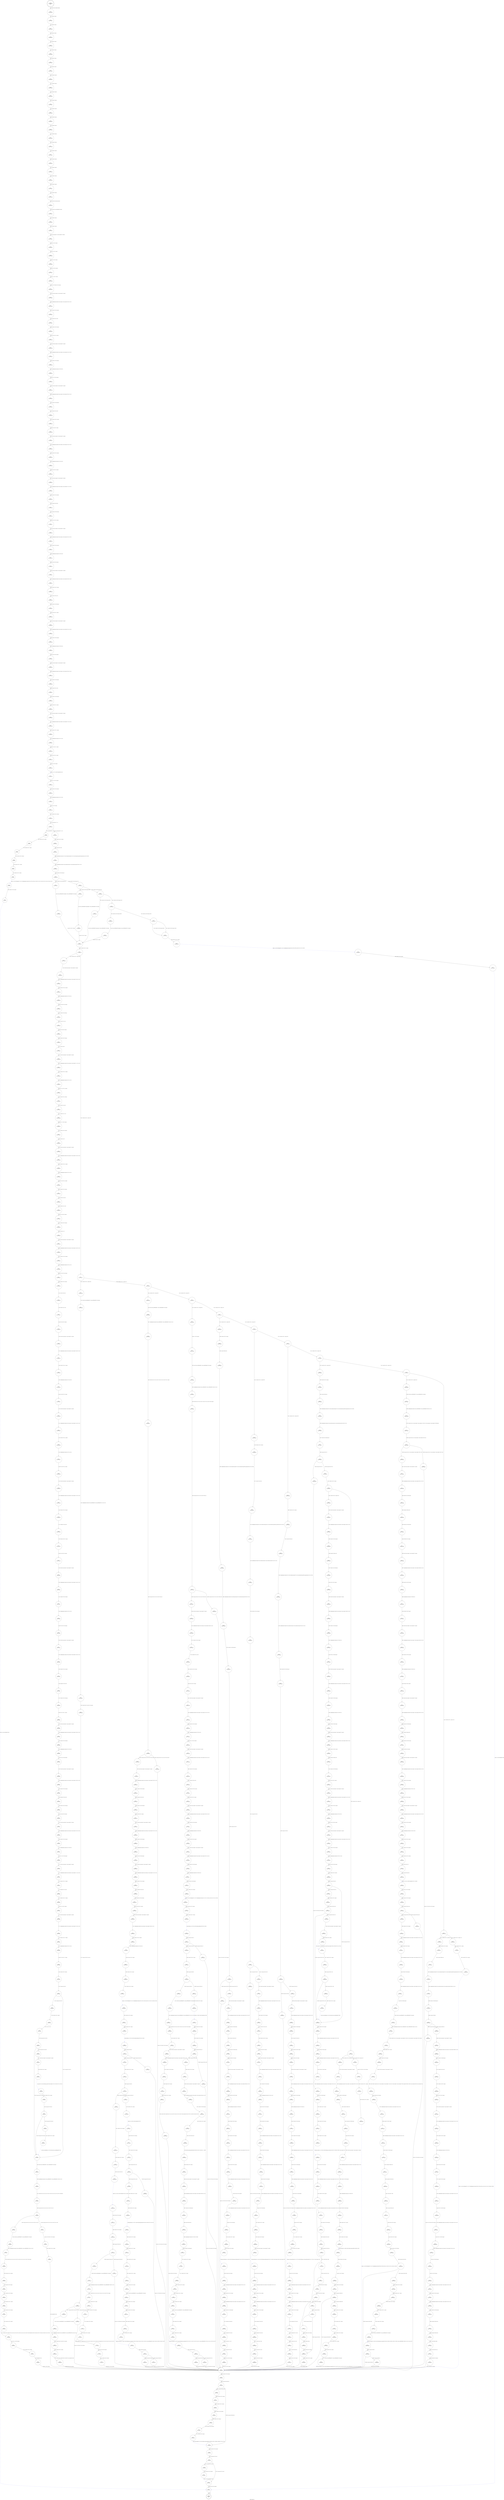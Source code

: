 digraph rdpdr_process_irp {
label="rdpdr_process_irp"
49352 [label="N49352\n(rp:0, ep:0)\nexit", shape="doublecircle"]
49353 [label="N49353\n(rp:839, ep:839)\nentry", shape="doublecircle"]
49353 -> 49355 [label="%2 = alloca %struct.stream*, align 8"]
49355 [label="N49355\n(rp:838, ep:838)", shape="circle"]
49355 -> 49356 [label="%3 = alloca i32, align 4"]
49356 [label="N49356\n(rp:837, ep:837)", shape="circle"]
49356 -> 49357 [label="%4 = alloca i32, align 4"]
49357 [label="N49357\n(rp:836, ep:836)", shape="circle"]
49357 -> 49358 [label="%5 = alloca i32, align 4"]
49358 [label="N49358\n(rp:835, ep:835)", shape="circle"]
49358 -> 49359 [label="%6 = alloca i32, align 4"]
49359 [label="N49359\n(rp:834, ep:834)", shape="circle"]
49359 -> 49360 [label="%7 = alloca i32, align 4"]
49360 [label="N49360\n(rp:833, ep:833)", shape="circle"]
49360 -> 49361 [label="%8 = alloca i32, align 4"]
49361 [label="N49361\n(rp:832, ep:832)", shape="circle"]
49361 -> 49362 [label="%9 = alloca i32, align 4"]
49362 [label="N49362\n(rp:831, ep:831)", shape="circle"]
49362 -> 49363 [label="%10 = alloca i32, align 4"]
49363 [label="N49363\n(rp:830, ep:830)", shape="circle"]
49363 -> 49364 [label="%11 = alloca i32, align 4"]
49364 [label="N49364\n(rp:829, ep:829)", shape="circle"]
49364 -> 49365 [label="%12 = alloca i32, align 4"]
49365 [label="N49365\n(rp:828, ep:828)", shape="circle"]
49365 -> 49366 [label="%13 = alloca i32, align 4"]
49366 [label="N49366\n(rp:827, ep:827)", shape="circle"]
49366 -> 49367 [label="%14 = alloca i32, align 4"]
49367 [label="N49367\n(rp:826, ep:826)", shape="circle"]
49367 -> 49368 [label="%15 = alloca i32, align 4"]
49368 [label="N49368\n(rp:825, ep:825)", shape="circle"]
49368 -> 49369 [label="%16 = alloca i32, align 4"]
49369 [label="N49369\n(rp:824, ep:824)", shape="circle"]
49369 -> 49370 [label="%17 = alloca i32, align 4"]
49370 [label="N49370\n(rp:823, ep:823)", shape="circle"]
49370 -> 49371 [label="%18 = alloca i32, align 4"]
49371 [label="N49371\n(rp:822, ep:822)", shape="circle"]
49371 -> 49372 [label="%19 = alloca i32, align 4"]
49372 [label="N49372\n(rp:821, ep:821)", shape="circle"]
49372 -> 49373 [label="%20 = alloca i32, align 4"]
49373 [label="N49373\n(rp:820, ep:820)", shape="circle"]
49373 -> 49374 [label="%21 = alloca i8*, align 8"]
49374 [label="N49374\n(rp:819, ep:819)", shape="circle"]
49374 -> 49375 [label="%22 = alloca i32, align 4"]
49375 [label="N49375\n(rp:818, ep:818)", shape="circle"]
49375 -> 49376 [label="%23 = alloca i8*, align 8"]
49376 [label="N49376\n(rp:817, ep:817)", shape="circle"]
49376 -> 49377 [label="%24 = alloca i8*, align 8"]
49377 [label="N49377\n(rp:816, ep:816)", shape="circle"]
49377 -> 49378 [label="%25 = alloca %struct.stream, align 8"]
49378 [label="N49378\n(rp:815, ep:815)", shape="circle"]
49378 -> 49379 [label="%26 = alloca %struct._DEVICE_FNS*, align 8"]
49379 [label="N49379\n(rp:814, ep:814)", shape="circle"]
49379 -> 49380 [label="%27 = alloca i32, align 4"]
49380 [label="N49380\n(rp:813, ep:813)", shape="circle"]
49380 -> 49381 [label="%28 = alloca i32, align 4"]
49381 [label="N49381\n(rp:812, ep:812)", shape="circle"]
49381 -> 49384 [label="store %struct.stream* %0, %struct.stream** %2, align 8"]
49384 [label="N49384\n(rp:811, ep:811)", shape="circle"]
49384 -> 49386 [label="store i32 0, i32* %3, align 4"]
49386 [label="N49386\n(rp:810, ep:810)", shape="circle"]
49386 -> 49388 [label="store i32 0, i32* %4, align 4"]
49388 [label="N49388\n(rp:809, ep:809)", shape="circle"]
49388 -> 49404 [label="store i32 0, i32* %5, align 4"]
49404 [label="N49404\n(rp:808, ep:808)", shape="circle"]
49404 -> 49412 [label="store i32 0, i32* %20, align 4"]
49412 [label="N49412\n(rp:807, ep:807)", shape="circle"]
49412 -> 49414 [label="store i32 1, i32* %27, align 4"]
49414 [label="N49414\n(rp:806, ep:806)", shape="circle"]
49414 -> 49415 [label="store i32 -1073741808, i32* %28, align 4"]
49415 [label="N49415\n(rp:805, ep:805)", shape="circle"]
49415 -> 49416 [label="%29 = load %struct.stream*, %struct.stream** %2, align 8"]
49416 [label="N49416\n(rp:804, ep:804)", shape="circle"]
49416 -> 49417 [label="%30 = getelementptr inbounds %struct.stream, %struct.stream* %29, i32 0, i32 0"]
49417 [label="N49417\n(rp:803, ep:803)", shape="circle"]
49417 -> 49418 [label="%31 = load i8*, i8** %30, align 8"]
49418 [label="N49418\n(rp:802, ep:802)", shape="circle"]
49418 -> 49419 [label="%32 = bitcast i8* %31 to i32*"]
49419 [label="N49419\n(rp:801, ep:801)", shape="circle"]
49419 -> 49420 [label="%33 = load i32, i32* %32, align 4"]
49420 [label="N49420\n(rp:800, ep:800)", shape="circle"]
49420 -> 49421 [label="store i32 %33, i32* %13, align 4"]
49421 [label="N49421\n(rp:799, ep:799)", shape="circle"]
49421 -> 49422 [label="%34 = load %struct.stream*, %struct.stream** %2, align 8"]
49422 [label="N49422\n(rp:798, ep:798)", shape="circle"]
49422 -> 49423 [label="%35 = getelementptr inbounds %struct.stream, %struct.stream* %34, i32 0, i32 0"]
49423 [label="N49423\n(rp:797, ep:797)", shape="circle"]
49423 -> 49424 [label="%36 = load i8*, i8** %35, align 8"]
49424 [label="N49424\n(rp:796, ep:796)", shape="circle"]
49424 -> 49425 [label="%37 = getelementptr inbounds i8, i8* %36, i64 4"]
49425 [label="N49425\n(rp:795, ep:795)", shape="circle"]
49425 -> 49426 [label="store i8* %37, i8** %35, align 8"]
49426 [label="N49426\n(rp:794, ep:794)", shape="circle"]
49426 -> 49427 [label="%38 = load %struct.stream*, %struct.stream** %2, align 8"]
49427 [label="N49427\n(rp:793, ep:793)", shape="circle"]
49427 -> 49428 [label="%39 = getelementptr inbounds %struct.stream, %struct.stream* %38, i32 0, i32 0"]
49428 [label="N49428\n(rp:792, ep:792)", shape="circle"]
49428 -> 49429 [label="%40 = load i8*, i8** %39, align 8"]
49429 [label="N49429\n(rp:791, ep:791)", shape="circle"]
49429 -> 49430 [label="%41 = bitcast i8* %40 to i32*"]
49430 [label="N49430\n(rp:790, ep:790)", shape="circle"]
49430 -> 49431 [label="%42 = load i32, i32* %41, align 4"]
49431 [label="N49431\n(rp:789, ep:789)", shape="circle"]
49431 -> 49432 [label="store i32 %42, i32* %7, align 4"]
49432 [label="N49432\n(rp:788, ep:788)", shape="circle"]
49432 -> 49433 [label="%43 = load %struct.stream*, %struct.stream** %2, align 8"]
49433 [label="N49433\n(rp:787, ep:787)", shape="circle"]
49433 -> 49434 [label="%44 = getelementptr inbounds %struct.stream, %struct.stream* %43, i32 0, i32 0"]
49434 [label="N49434\n(rp:786, ep:786)", shape="circle"]
49434 -> 49435 [label="%45 = load i8*, i8** %44, align 8"]
49435 [label="N49435\n(rp:785, ep:785)", shape="circle"]
49435 -> 49436 [label="%46 = getelementptr inbounds i8, i8* %45, i64 4"]
49436 [label="N49436\n(rp:784, ep:784)", shape="circle"]
49436 -> 49437 [label="store i8* %46, i8** %44, align 8"]
49437 [label="N49437\n(rp:783, ep:783)", shape="circle"]
49437 -> 49438 [label="%47 = load %struct.stream*, %struct.stream** %2, align 8"]
49438 [label="N49438\n(rp:782, ep:782)", shape="circle"]
49438 -> 49439 [label="%48 = getelementptr inbounds %struct.stream, %struct.stream* %47, i32 0, i32 0"]
49439 [label="N49439\n(rp:781, ep:781)", shape="circle"]
49439 -> 49440 [label="%49 = load i8*, i8** %48, align 8"]
49440 [label="N49440\n(rp:780, ep:780)", shape="circle"]
49440 -> 49441 [label="%50 = bitcast i8* %49 to i32*"]
49441 [label="N49441\n(rp:779, ep:779)", shape="circle"]
49441 -> 49442 [label="%51 = load i32, i32* %50, align 4"]
49442 [label="N49442\n(rp:778, ep:778)", shape="circle"]
49442 -> 49443 [label="store i32 %51, i32* %10, align 4"]
49443 [label="N49443\n(rp:777, ep:777)", shape="circle"]
49443 -> 49444 [label="%52 = load %struct.stream*, %struct.stream** %2, align 8"]
49444 [label="N49444\n(rp:776, ep:776)", shape="circle"]
49444 -> 49445 [label="%53 = getelementptr inbounds %struct.stream, %struct.stream* %52, i32 0, i32 0"]
49445 [label="N49445\n(rp:775, ep:775)", shape="circle"]
49445 -> 49446 [label="%54 = load i8*, i8** %53, align 8"]
49446 [label="N49446\n(rp:774, ep:774)", shape="circle"]
49446 -> 49447 [label="%55 = getelementptr inbounds i8, i8* %54, i64 4"]
49447 [label="N49447\n(rp:773, ep:773)", shape="circle"]
49447 -> 49448 [label="store i8* %55, i8** %53, align 8"]
49448 [label="N49448\n(rp:772, ep:772)", shape="circle"]
49448 -> 49449 [label="%56 = load %struct.stream*, %struct.stream** %2, align 8"]
49449 [label="N49449\n(rp:771, ep:771)", shape="circle"]
49449 -> 49450 [label="%57 = getelementptr inbounds %struct.stream, %struct.stream* %56, i32 0, i32 0"]
49450 [label="N49450\n(rp:770, ep:770)", shape="circle"]
49450 -> 49451 [label="%58 = load i8*, i8** %57, align 8"]
49451 [label="N49451\n(rp:769, ep:769)", shape="circle"]
49451 -> 49452 [label="%59 = bitcast i8* %58 to i32*"]
49452 [label="N49452\n(rp:768, ep:768)", shape="circle"]
49452 -> 49453 [label="%60 = load i32, i32* %59, align 4"]
49453 [label="N49453\n(rp:767, ep:767)", shape="circle"]
49453 -> 49454 [label="store i32 %60, i32* %11, align 4"]
49454 [label="N49454\n(rp:766, ep:766)", shape="circle"]
49454 -> 49455 [label="%61 = load %struct.stream*, %struct.stream** %2, align 8"]
49455 [label="N49455\n(rp:765, ep:765)", shape="circle"]
49455 -> 49456 [label="%62 = getelementptr inbounds %struct.stream, %struct.stream* %61, i32 0, i32 0"]
49456 [label="N49456\n(rp:764, ep:764)", shape="circle"]
49456 -> 49457 [label="%63 = load i8*, i8** %62, align 8"]
49457 [label="N49457\n(rp:763, ep:763)", shape="circle"]
49457 -> 49458 [label="%64 = getelementptr inbounds i8, i8* %63, i64 4"]
49458 [label="N49458\n(rp:762, ep:762)", shape="circle"]
49458 -> 49459 [label="store i8* %64, i8** %62, align 8"]
49459 [label="N49459\n(rp:761, ep:761)", shape="circle"]
49459 -> 49460 [label="%65 = load %struct.stream*, %struct.stream** %2, align 8"]
49460 [label="N49460\n(rp:760, ep:760)", shape="circle"]
49460 -> 49461 [label="%66 = getelementptr inbounds %struct.stream, %struct.stream* %65, i32 0, i32 0"]
49461 [label="N49461\n(rp:759, ep:759)", shape="circle"]
49461 -> 49462 [label="%67 = load i8*, i8** %66, align 8"]
49462 [label="N49462\n(rp:758, ep:758)", shape="circle"]
49462 -> 49463 [label="%68 = bitcast i8* %67 to i32*"]
49463 [label="N49463\n(rp:757, ep:757)", shape="circle"]
49463 -> 49464 [label="%69 = load i32, i32* %68, align 4"]
49464 [label="N49464\n(rp:756, ep:756)", shape="circle"]
49464 -> 49465 [label="store i32 %69, i32* %12, align 4"]
49465 [label="N49465\n(rp:755, ep:755)", shape="circle"]
49465 -> 49466 [label="%70 = load %struct.stream*, %struct.stream** %2, align 8"]
49466 [label="N49466\n(rp:754, ep:754)", shape="circle"]
49466 -> 49467 [label="%71 = getelementptr inbounds %struct.stream, %struct.stream* %70, i32 0, i32 0"]
49467 [label="N49467\n(rp:753, ep:753)", shape="circle"]
49467 -> 49468 [label="%72 = load i8*, i8** %71, align 8"]
49468 [label="N49468\n(rp:752, ep:752)", shape="circle"]
49468 -> 49469 [label="%73 = getelementptr inbounds i8, i8* %72, i64 4"]
49469 [label="N49469\n(rp:751, ep:751)", shape="circle"]
49469 -> 49470 [label="store i8* %73, i8** %71, align 8"]
49470 [label="N49470\n(rp:750, ep:750)", shape="circle"]
49470 -> 49471 [label="store i8* null, i8** %21, align 8"]
49471 [label="N49471\n(rp:749, ep:749)", shape="circle"]
49471 -> 49472 [label="store i32 0, i32* %9, align 4"]
49472 [label="N49472\n(rp:748, ep:748)", shape="circle"]
49472 -> 49473 [label="xmalloc --@-- %74 = call i8* @xmalloc(i32 1024)", style="dashed", color="blue"]
49473 [label="N49473\n(rp:747, ep:747)", shape="circle"]
49473 -> 49474 [label="store i8* %74, i8** %23, align 8"]
49474 [label="N49474\n(rp:746, ep:746)", shape="circle"]
49474 -> 49475 [label="%75 = load i8*, i8** %23, align 8"]
49475 [label="N49475\n(rp:745, ep:745)", shape="circle"]
49475 -> 49476 [label="%76 = getelementptr inbounds i8, i8* %75, i64 0"]
49476 [label="N49476\n(rp:744, ep:744)", shape="circle"]
49476 -> 49477 [label="store i8 0, i8* %76, align 1"]
49477 [label="N49477\n(rp:743, ep:743)", shape="circle"]
49477 -> 49478 [label="%77 = load i32, i32* %13, align 4"]
49478 [label="N49478\n(rp:742, ep:742)", shape="circle"]
49478 -> 49479 [label="%78 = icmp uge i32 %77, 16"]
49479 [label="N49479\n(rp:741, ep:741)", shape="circle"]
49479 -> 50258 [label="[%78 = icmp uge i32 %77, 16]"]
49479 -> 50259 [label="[!(%78 = icmp uge i32 %77, 16)]"]
49481 [label="N49481\n(rp:8, ep:8)", shape="circle"]
49481 -> 49482 [label="%81 = load i32, i32* %7, align 4"]
49482 [label="N49482\n(rp:7, ep:7)", shape="circle"]
49482 -> 49483 [label="%82 = load i32, i32* %10, align 4"]
49483 [label="N49483\n(rp:6, ep:6)", shape="circle"]
49483 -> 49484 [label="%83 = load i32, i32* %11, align 4"]
49484 [label="N49484\n(rp:5, ep:5)", shape="circle"]
49484 -> 49485 [label="%84 = load i32, i32* %12, align 4"]
49485 [label="N49485\n(rp:4, ep:4)", shape="circle"]
49485 -> 49486 [label="logger --@-- call void @logger(i32 4, i32 3, i8* getelementptr inbounds ([94 x i8], [94 x i8]* @.str.7.839, i32 0, i32 0), i32 %80, i32 %81, i32 %82, i32 %83, i32 %84)", style="dashed", color="blue"]
49486 [label="N49486\n(rp:3, ep:3)", shape="circle"]
49486 -> 49487 [label="%85 = load i8*, i8** %23, align 8"]
49487 [label="N49487\n(rp:2, ep:2)", shape="circle"]
49487 -> 50257 [label="xfree --@-- call void @xfree(i8* %85)", style="dashed", color="blue"]
49490 [label="N49490\n(rp:739, ep:739)", shape="circle"]
49490 -> 49491 [label="%88 = zext i32 %87 to i64"]
49491 [label="N49491\n(rp:738, ep:738)", shape="circle"]
49491 -> 49492 [label="%89 = getelementptr inbounds [16 x %struct.rdpdr_device_info], [16 x %struct.rdpdr_device_info]* @g_rdpdr_device, i64 0, i64 %88"]
49492 [label="N49492\n(rp:737, ep:737)", shape="circle"]
49492 -> 49493 [label="%90 = getelementptr inbounds %struct.rdpdr_device_info, %struct.rdpdr_device_info* %89, i32 0, i32 0"]
49493 [label="N49493\n(rp:736, ep:736)", shape="circle"]
49493 -> 49494 [label="%91 = load i32, i32* %90, align 16"]
49494 [label="N49494\n(rp:735, ep:735)", shape="circle"]
49494 -> 50260 [label="[%91 = load i32, i32* %90, align 16==1]"]
49494 -> 50261 [label="[%91 = load i32, i32* %90, align 16!=1]"]
49496 [label="N49496\n(rp:720, ep:720)", shape="circle"]
49496 -> 49512 [label="store i32 0, i32* %27, align 4"]
49499 [label="N49499\n(rp:722, ep:722)", shape="circle"]
49499 -> 49512 [label="store i32 0, i32* %27, align 4"]
49504 [label="N49504\n(rp:725, ep:725)", shape="circle"]
49504 -> 49512 [label="store i32 0, i32* %27, align 4"]
49507 [label="N49507\n(rp:730, ep:730)", shape="circle"]
49507 -> 49508 [label="%98 = load i32, i32* %13, align 4"]
49508 [label="N49508\n(rp:729, ep:729)", shape="circle"]
49508 -> 49509 [label="logger --@-- call void @logger(i32 4, i32 3, i8* getelementptr inbounds ([62 x i8], [62 x i8]* @.str.8.840, i32 0, i32 0), i32 %98)", style="dashed", color="blue"]
49509 [label="N49509\n(rp:728, ep:728)", shape="circle"]
49509 -> 49510 [label="%99 = load i8*, i8** %23, align 8"]
49510 [label="N49510\n(rp:727, ep:727)", shape="circle"]
49510 -> 50257 [label="xfree --@-- call void @xfree(i8* %99)", style="dashed", color="blue"]
49512 [label="N49512\n(rp:719, ep:719)", shape="circle"]
49512 -> 49513 [label="%101 = load i32, i32* %11, align 4"]
49513 [label="N49513\n(rp:718, ep:718)", shape="circle"]
49513 -> 50270 [label="[%101 = load i32, i32* %11, align 4==0]"]
49513 -> 50271 [label="[%101 = load i32, i32* %11, align 4!=0]"]
49515 [label="N49515\n(rp:156, ep:156)", shape="circle"]
49515 -> 49516 [label="%104 = getelementptr inbounds %struct.stream, %struct.stream* %103, i32 0, i32 0"]
49516 [label="N49516\n(rp:155, ep:155)", shape="circle"]
49516 -> 49517 [label="%105 = load i8*, i8** %104, align 8"]
49517 [label="N49517\n(rp:154, ep:154)", shape="circle"]
49517 -> 49518 [label="%106 = getelementptr inbounds i8, i8* %105, i32 1"]
49518 [label="N49518\n(rp:153, ep:153)", shape="circle"]
49518 -> 49519 [label="store i8* %106, i8** %104, align 8"]
49519 [label="N49519\n(rp:152, ep:152)", shape="circle"]
49519 -> 49520 [label="%107 = load i8, i8* %105, align 1"]
49520 [label="N49520\n(rp:151, ep:151)", shape="circle"]
49520 -> 49521 [label="%108 = zext i8 %107 to i32"]
49521 [label="N49521\n(rp:150, ep:150)", shape="circle"]
49521 -> 49522 [label="store i32 %108, i32* %5, align 4"]
49522 [label="N49522\n(rp:149, ep:149)", shape="circle"]
49522 -> 49523 [label="%109 = load i32, i32* %5, align 4"]
49523 [label="N49523\n(rp:148, ep:148)", shape="circle"]
49523 -> 49524 [label="%110 = shl i32 %109, 8"]
49524 [label="N49524\n(rp:147, ep:147)", shape="circle"]
49524 -> 49525 [label="%111 = load %struct.stream*, %struct.stream** %2, align 8"]
49525 [label="N49525\n(rp:146, ep:146)", shape="circle"]
49525 -> 49526 [label="%112 = getelementptr inbounds %struct.stream, %struct.stream* %111, i32 0, i32 0"]
49526 [label="N49526\n(rp:145, ep:145)", shape="circle"]
49526 -> 49527 [label="%113 = load i8*, i8** %112, align 8"]
49527 [label="N49527\n(rp:144, ep:144)", shape="circle"]
49527 -> 49528 [label="%114 = getelementptr inbounds i8, i8* %113, i32 1"]
49528 [label="N49528\n(rp:143, ep:143)", shape="circle"]
49528 -> 49529 [label="store i8* %114, i8** %112, align 8"]
49529 [label="N49529\n(rp:142, ep:142)", shape="circle"]
49529 -> 49530 [label="%115 = load i8, i8* %113, align 1"]
49530 [label="N49530\n(rp:141, ep:141)", shape="circle"]
49530 -> 49531 [label="%116 = zext i8 %115 to i32"]
49531 [label="N49531\n(rp:140, ep:140)", shape="circle"]
49531 -> 49532 [label="%117 = add i32 %110, %116"]
49532 [label="N49532\n(rp:139, ep:139)", shape="circle"]
49532 -> 49533 [label="store i32 %117, i32* %5, align 4"]
49533 [label="N49533\n(rp:138, ep:138)", shape="circle"]
49533 -> 49534 [label="%118 = load i32, i32* %5, align 4"]
49534 [label="N49534\n(rp:137, ep:137)", shape="circle"]
49534 -> 49535 [label="%119 = shl i32 %118, 8"]
49535 [label="N49535\n(rp:136, ep:136)", shape="circle"]
49535 -> 49536 [label="%120 = load %struct.stream*, %struct.stream** %2, align 8"]
49536 [label="N49536\n(rp:135, ep:135)", shape="circle"]
49536 -> 49537 [label="%121 = getelementptr inbounds %struct.stream, %struct.stream* %120, i32 0, i32 0"]
49537 [label="N49537\n(rp:134, ep:134)", shape="circle"]
49537 -> 49538 [label="%122 = load i8*, i8** %121, align 8"]
49538 [label="N49538\n(rp:133, ep:133)", shape="circle"]
49538 -> 49539 [label="%123 = getelementptr inbounds i8, i8* %122, i32 1"]
49539 [label="N49539\n(rp:132, ep:132)", shape="circle"]
49539 -> 49540 [label="store i8* %123, i8** %121, align 8"]
49540 [label="N49540\n(rp:131, ep:131)", shape="circle"]
49540 -> 49541 [label="%124 = load i8, i8* %122, align 1"]
49541 [label="N49541\n(rp:130, ep:130)", shape="circle"]
49541 -> 49542 [label="%125 = zext i8 %124 to i32"]
49542 [label="N49542\n(rp:129, ep:129)", shape="circle"]
49542 -> 49543 [label="%126 = add i32 %119, %125"]
49543 [label="N49543\n(rp:128, ep:128)", shape="circle"]
49543 -> 49544 [label="store i32 %126, i32* %5, align 4"]
49544 [label="N49544\n(rp:127, ep:127)", shape="circle"]
49544 -> 49545 [label="%127 = load i32, i32* %5, align 4"]
49545 [label="N49545\n(rp:126, ep:126)", shape="circle"]
49545 -> 49546 [label="%128 = shl i32 %127, 8"]
49546 [label="N49546\n(rp:125, ep:125)", shape="circle"]
49546 -> 49547 [label="%129 = load %struct.stream*, %struct.stream** %2, align 8"]
49547 [label="N49547\n(rp:124, ep:124)", shape="circle"]
49547 -> 49548 [label="%130 = getelementptr inbounds %struct.stream, %struct.stream* %129, i32 0, i32 0"]
49548 [label="N49548\n(rp:123, ep:123)", shape="circle"]
49548 -> 49549 [label="%131 = load i8*, i8** %130, align 8"]
49549 [label="N49549\n(rp:122, ep:122)", shape="circle"]
49549 -> 49550 [label="%132 = getelementptr inbounds i8, i8* %131, i32 1"]
49550 [label="N49550\n(rp:121, ep:121)", shape="circle"]
49550 -> 49551 [label="store i8* %132, i8** %130, align 8"]
49551 [label="N49551\n(rp:120, ep:120)", shape="circle"]
49551 -> 49552 [label="%133 = load i8, i8* %131, align 1"]
49552 [label="N49552\n(rp:119, ep:119)", shape="circle"]
49552 -> 49553 [label="%134 = zext i8 %133 to i32"]
49553 [label="N49553\n(rp:118, ep:118)", shape="circle"]
49553 -> 49554 [label="%135 = add i32 %128, %134"]
49554 [label="N49554\n(rp:117, ep:117)", shape="circle"]
49554 -> 49555 [label="store i32 %135, i32* %5, align 4"]
49555 [label="N49555\n(rp:116, ep:116)", shape="circle"]
49555 -> 49556 [label="%136 = load %struct.stream*, %struct.stream** %2, align 8"]
49556 [label="N49556\n(rp:115, ep:115)", shape="circle"]
49556 -> 49557 [label="%137 = getelementptr inbounds %struct.stream, %struct.stream* %136, i32 0, i32 0"]
49557 [label="N49557\n(rp:114, ep:114)", shape="circle"]
49557 -> 49558 [label="%138 = load i8*, i8** %137, align 8"]
49558 [label="N49558\n(rp:113, ep:113)", shape="circle"]
49558 -> 49559 [label="%139 = getelementptr inbounds i8, i8* %138, i64 8"]
49559 [label="N49559\n(rp:112, ep:112)", shape="circle"]
49559 -> 49560 [label="store i8* %139, i8** %137, align 8"]
49560 [label="N49560\n(rp:111, ep:111)", shape="circle"]
49560 -> 49561 [label="%140 = load %struct.stream*, %struct.stream** %2, align 8"]
49561 [label="N49561\n(rp:110, ep:110)", shape="circle"]
49561 -> 49562 [label="%141 = getelementptr inbounds %struct.stream, %struct.stream* %140, i32 0, i32 0"]
49562 [label="N49562\n(rp:109, ep:109)", shape="circle"]
49562 -> 49563 [label="%142 = load i8*, i8** %141, align 8"]
49563 [label="N49563\n(rp:108, ep:108)", shape="circle"]
49563 -> 49564 [label="%143 = getelementptr inbounds i8, i8* %142, i64 4"]
49564 [label="N49564\n(rp:107, ep:107)", shape="circle"]
49564 -> 49565 [label="store i8* %143, i8** %141, align 8"]
49565 [label="N49565\n(rp:106, ep:106)", shape="circle"]
49565 -> 49566 [label="%144 = load %struct.stream*, %struct.stream** %2, align 8"]
49566 [label="N49566\n(rp:105, ep:105)", shape="circle"]
49566 -> 49567 [label="%145 = getelementptr inbounds %struct.stream, %struct.stream* %144, i32 0, i32 0"]
49567 [label="N49567\n(rp:104, ep:104)", shape="circle"]
49567 -> 49568 [label="%146 = load i8*, i8** %145, align 8"]
49568 [label="N49568\n(rp:103, ep:103)", shape="circle"]
49568 -> 49569 [label="%147 = bitcast i8* %146 to i32*"]
49569 [label="N49569\n(rp:102, ep:102)", shape="circle"]
49569 -> 49570 [label="%148 = load i32, i32* %147, align 4"]
49570 [label="N49570\n(rp:101, ep:101)", shape="circle"]
49570 -> 49571 [label="store i32 %148, i32* %16, align 4"]
49571 [label="N49571\n(rp:100, ep:100)", shape="circle"]
49571 -> 49572 [label="%149 = load %struct.stream*, %struct.stream** %2, align 8"]
49572 [label="N49572\n(rp:99, ep:99)", shape="circle"]
49572 -> 49573 [label="%150 = getelementptr inbounds %struct.stream, %struct.stream* %149, i32 0, i32 0"]
49573 [label="N49573\n(rp:98, ep:98)", shape="circle"]
49573 -> 49574 [label="%151 = load i8*, i8** %150, align 8"]
49574 [label="N49574\n(rp:97, ep:97)", shape="circle"]
49574 -> 49575 [label="%152 = getelementptr inbounds i8, i8* %151, i64 4"]
49575 [label="N49575\n(rp:96, ep:96)", shape="circle"]
49575 -> 49576 [label="store i8* %152, i8** %150, align 8"]
49576 [label="N49576\n(rp:95, ep:95)", shape="circle"]
49576 -> 49577 [label="%153 = load %struct.stream*, %struct.stream** %2, align 8"]
49577 [label="N49577\n(rp:94, ep:94)", shape="circle"]
49577 -> 49578 [label="%154 = getelementptr inbounds %struct.stream, %struct.stream* %153, i32 0, i32 0"]
49578 [label="N49578\n(rp:93, ep:93)", shape="circle"]
49578 -> 49579 [label="%155 = load i8*, i8** %154, align 8"]
49579 [label="N49579\n(rp:92, ep:92)", shape="circle"]
49579 -> 49580 [label="%156 = bitcast i8* %155 to i32*"]
49580 [label="N49580\n(rp:91, ep:91)", shape="circle"]
49580 -> 49581 [label="%157 = load i32, i32* %156, align 4"]
49581 [label="N49581\n(rp:90, ep:90)", shape="circle"]
49581 -> 49582 [label="store i32 %157, i32* %17, align 4"]
49582 [label="N49582\n(rp:89, ep:89)", shape="circle"]
49582 -> 49583 [label="%158 = load %struct.stream*, %struct.stream** %2, align 8"]
49583 [label="N49583\n(rp:88, ep:88)", shape="circle"]
49583 -> 49584 [label="%159 = getelementptr inbounds %struct.stream, %struct.stream* %158, i32 0, i32 0"]
49584 [label="N49584\n(rp:87, ep:87)", shape="circle"]
49584 -> 49585 [label="%160 = load i8*, i8** %159, align 8"]
49585 [label="N49585\n(rp:86, ep:86)", shape="circle"]
49585 -> 49586 [label="%161 = getelementptr inbounds i8, i8* %160, i64 4"]
49586 [label="N49586\n(rp:85, ep:85)", shape="circle"]
49586 -> 49587 [label="store i8* %161, i8** %159, align 8"]
49587 [label="N49587\n(rp:84, ep:84)", shape="circle"]
49587 -> 49588 [label="%162 = load %struct.stream*, %struct.stream** %2, align 8"]
49588 [label="N49588\n(rp:83, ep:83)", shape="circle"]
49588 -> 49589 [label="%163 = getelementptr inbounds %struct.stream, %struct.stream* %162, i32 0, i32 0"]
49589 [label="N49589\n(rp:82, ep:82)", shape="circle"]
49589 -> 49590 [label="%164 = load i8*, i8** %163, align 8"]
49590 [label="N49590\n(rp:81, ep:81)", shape="circle"]
49590 -> 49591 [label="%165 = bitcast i8* %164 to i32*"]
49591 [label="N49591\n(rp:80, ep:80)", shape="circle"]
49591 -> 49592 [label="%166 = load i32, i32* %165, align 4"]
49592 [label="N49592\n(rp:79, ep:79)", shape="circle"]
49592 -> 49593 [label="store i32 %166, i32* %20, align 4"]
49593 [label="N49593\n(rp:78, ep:78)", shape="circle"]
49593 -> 49594 [label="%167 = load %struct.stream*, %struct.stream** %2, align 8"]
49594 [label="N49594\n(rp:77, ep:77)", shape="circle"]
49594 -> 49595 [label="%168 = getelementptr inbounds %struct.stream, %struct.stream* %167, i32 0, i32 0"]
49595 [label="N49595\n(rp:76, ep:76)", shape="circle"]
49595 -> 49596 [label="%169 = load i8*, i8** %168, align 8"]
49596 [label="N49596\n(rp:75, ep:75)", shape="circle"]
49596 -> 49597 [label="%170 = getelementptr inbounds i8, i8* %169, i64 4"]
49597 [label="N49597\n(rp:74, ep:74)", shape="circle"]
49597 -> 49598 [label="store i8* %170, i8** %168, align 8"]
49598 [label="N49598\n(rp:73, ep:73)", shape="circle"]
49598 -> 49599 [label="%171 = load %struct.stream*, %struct.stream** %2, align 8"]
49599 [label="N49599\n(rp:72, ep:72)", shape="circle"]
49599 -> 49600 [label="%172 = getelementptr inbounds %struct.stream, %struct.stream* %171, i32 0, i32 0"]
49600 [label="N49600\n(rp:71, ep:71)", shape="circle"]
49600 -> 49601 [label="%173 = load i8*, i8** %172, align 8"]
49601 [label="N49601\n(rp:70, ep:70)", shape="circle"]
49601 -> 49602 [label="%174 = bitcast i8* %173 to i32*"]
49602 [label="N49602\n(rp:69, ep:69)", shape="circle"]
49602 -> 49603 [label="%175 = load i32, i32* %174, align 4"]
49603 [label="N49603\n(rp:68, ep:68)", shape="circle"]
49603 -> 49604 [label="store i32 %175, i32* %4, align 4"]
49604 [label="N49604\n(rp:67, ep:67)", shape="circle"]
49604 -> 49605 [label="%176 = load %struct.stream*, %struct.stream** %2, align 8"]
49605 [label="N49605\n(rp:66, ep:66)", shape="circle"]
49605 -> 49606 [label="%177 = getelementptr inbounds %struct.stream, %struct.stream* %176, i32 0, i32 0"]
49606 [label="N49606\n(rp:65, ep:65)", shape="circle"]
49606 -> 49607 [label="%178 = load i8*, i8** %177, align 8"]
49607 [label="N49607\n(rp:64, ep:64)", shape="circle"]
49607 -> 49608 [label="%179 = getelementptr inbounds i8, i8* %178, i64 4"]
49608 [label="N49608\n(rp:63, ep:63)", shape="circle"]
49608 -> 49609 [label="store i8* %179, i8** %177, align 8"]
49609 [label="N49609\n(rp:62, ep:62)", shape="circle"]
49609 -> 49610 [label="%180 = load i32, i32* %4, align 4"]
49610 [label="N49610\n(rp:61, ep:61)", shape="circle"]
49610 -> 49611 [label="%181 = icmp ne i32 %180, 0"]
49611 [label="N49611\n(rp:60, ep:60)", shape="circle"]
49611 -> 50290 [label="[%181 = icmp ne i32 %180, 0]"]
49611 -> 49626 [label="[!(%181 = icmp ne i32 %180, 0)]"]
49613 [label="N49613\n(rp:58, ep:58)", shape="circle"]
49613 -> 49614 [label="%184 = udiv i32 %183, 2"]
49614 [label="N49614\n(rp:57, ep:57)", shape="circle"]
49614 -> 49615 [label="%185 = icmp ult i32 %184, 256"]
49615 [label="N49615\n(rp:56, ep:56)", shape="circle"]
49615 -> 50292 [label="[%185 = icmp ult i32 %184, 256]"]
49615 -> 49626 [label="[!(%185 = icmp ult i32 %184, 256)]"]
49617 [label="N49617\n(rp:54, ep:54)", shape="circle"]
49617 -> 49618 [label="%188 = load i32, i32* %4, align 4"]
49618 [label="N49618\n(rp:53, ep:53)", shape="circle"]
49618 -> 49619 [label="rdp_in_unistr --@-- call void @rdp_in_unistr(%struct.stream* %187, i32 %188, i8** %21, i32* %22)", style="dashed", color="blue"]
49619 [label="N49619\n(rp:52, ep:52)", shape="circle"]
49619 -> 49620 [label="%189 = load i8*, i8** %21, align 8"]
49620 [label="N49620\n(rp:51, ep:51)", shape="circle"]
49620 -> 49621 [label="%190 = icmp ne i8* %189, null"]
49621 [label="N49621\n(rp:50, ep:50)", shape="circle"]
49621 -> 50294 [label="[%190 = icmp ne i8* %189, null]"]
49621 -> 49626 [label="[!(%190 = icmp ne i8* %189, null)]"]
49623 [label="N49623\n(rp:48, ep:48)", shape="circle"]
49623 -> 49626 [label="convert_to_unix_filename --@-- call void @convert_to_unix_filename(i8* %192)", style="dashed", color="blue"]
49626 [label="N49626\n(rp:47, ep:47)", shape="circle"]
49626 -> 49627 [label="%195 = load %struct._DEVICE_FNS*, %struct._DEVICE_FNS** %26, align 8"]
49627 [label="N49627\n(rp:46, ep:46)", shape="circle"]
49627 -> 49628 [label="%196 = getelementptr inbounds %struct._DEVICE_FNS, %struct._DEVICE_FNS* %195, i32 0, i32 0"]
49628 [label="N49628\n(rp:45, ep:45)", shape="circle"]
49628 -> 49629 [label="%197 = load i32 (i32, i32, i32, i32, i32, i8*, i32*)*, i32 (i32, i32, i32, i32, i32, i8*, i32*)** %196, align 8"]
49629 [label="N49629\n(rp:44, ep:44)", shape="circle"]
49629 -> 49630 [label="%198 = icmp ne i32 (i32, i32, i32, i32, i32, i8*, i32*)* %197, null"]
49630 [label="N49630\n(rp:43, ep:43)", shape="circle"]
49630 -> 50296 [label="[%198 = icmp ne i32 (i32, i32, i32, i32, i32, i8*, i32*)* %197, null]"]
49630 -> 50297 [label="[!(%198 = icmp ne i32 (i32, i32, i32, i32, i32, i8*, i32*)* %197, null)]"]
49632 [label="N49632\n(rp:41, ep:41)", shape="circle"]
49632 -> 49633 [label="%200 = load i8*, i8** %21, align 8"]
49633 [label="N49633\n(rp:40, ep:40)", shape="circle"]
49633 -> 50238 [label="call void @free(i8* %200)"]
49636 [label="N49636\n(rp:38, ep:38)", shape="circle"]
49636 -> 49637 [label="%203 = getelementptr inbounds %struct._DEVICE_FNS, %struct._DEVICE_FNS* %202, i32 0, i32 0"]
49637 [label="N49637\n(rp:37, ep:37)", shape="circle"]
49637 -> 49638 [label="%204 = load i32 (i32, i32, i32, i32, i32, i8*, i32*)*, i32 (i32, i32, i32, i32, i32, i8*, i32*)** %203, align 8"]
49638 [label="N49638\n(rp:36, ep:36)", shape="circle"]
49638 -> 49639 [label="%205 = load i32, i32* %13, align 4"]
49639 [label="N49639\n(rp:35, ep:35)", shape="circle"]
49639 -> 49640 [label="%206 = load i32, i32* %5, align 4"]
49640 [label="N49640\n(rp:34, ep:34)", shape="circle"]
49640 -> 49641 [label="%207 = load i32, i32* %16, align 4"]
49641 [label="N49641\n(rp:33, ep:33)", shape="circle"]
49641 -> 49642 [label="%208 = load i32, i32* %17, align 4"]
49642 [label="N49642\n(rp:32, ep:32)", shape="circle"]
49642 -> 49643 [label="%209 = load i32, i32* %20, align 4"]
49643 [label="N49643\n(rp:31, ep:31)", shape="circle"]
49643 -> 49644 [label="%210 = load i8*, i8** %21, align 8"]
49644 [label="N49644\n(rp:30, ep:30)", shape="circle"]
49644 -> 49645 [label="%211 = call i32 %204 = load i32 (i32, i32, i32, i32, i32, i8*, i32*)*, i32 (i32, i32, i32, i32, i32, i8*, i32*)** %203, align 8(i32 %205, i32 %206, i32 %207, i32 %208, i32 %209, i8* %210, i32* %3)"]
49645 [label="N49645\n(rp:29, ep:29)", shape="circle"]
49645 -> 49646 [label="store i32 %211, i32* %28, align 4"]
49646 [label="N49646\n(rp:28, ep:28)", shape="circle"]
49646 -> 49647 [label="%212 = load i8*, i8** %21, align 8"]
49647 [label="N49647\n(rp:27, ep:27)", shape="circle"]
49647 -> 49648 [label="call void @free(i8* %212)"]
49648 [label="N49648\n(rp:26, ep:26)", shape="circle"]
49648 -> 50238 [label="store i32 1, i32* %9, align 4"]
49651 [label="N49651\n(rp:168, ep:168)", shape="circle"]
49651 -> 49652 [label="%215 = getelementptr inbounds %struct._DEVICE_FNS, %struct._DEVICE_FNS* %214, i32 0, i32 1"]
49652 [label="N49652\n(rp:167, ep:167)", shape="circle"]
49652 -> 49653 [label="%216 = load i32 (i32)*, i32 (i32)** %215, align 8"]
49653 [label="N49653\n(rp:166, ep:166)", shape="circle"]
49653 -> 49654 [label="%217 = icmp ne i32 (i32)* %216, null"]
49654 [label="N49654\n(rp:165, ep:165)", shape="circle"]
49654 -> 50298 [label="[%217 = icmp ne i32 (i32)* %216, null]"]
49654 -> 50299 [label="[!(%217 = icmp ne i32 (i32)* %216, null)]"]
49658 [label="N49658\n(rp:162, ep:162)", shape="circle"]
49658 -> 49659 [label="%221 = getelementptr inbounds %struct._DEVICE_FNS, %struct._DEVICE_FNS* %220, i32 0, i32 1"]
49659 [label="N49659\n(rp:161, ep:161)", shape="circle"]
49659 -> 49660 [label="%222 = load i32 (i32)*, i32 (i32)** %221, align 8"]
49660 [label="N49660\n(rp:160, ep:160)", shape="circle"]
49660 -> 49661 [label="%223 = load i32, i32* %7, align 4"]
49661 [label="N49661\n(rp:159, ep:159)", shape="circle"]
49661 -> 49662 [label="%224 = call i32 %222 = load i32 (i32)*, i32 (i32)** %221, align 8(i32 %223)"]
49662 [label="N49662\n(rp:158, ep:158)", shape="circle"]
49662 -> 50238 [label="store i32 %224, i32* %28, align 4"]
49665 [label="N49665\n(rp:253, ep:253)", shape="circle"]
49665 -> 49666 [label="%227 = getelementptr inbounds %struct._DEVICE_FNS, %struct._DEVICE_FNS* %226, i32 0, i32 2"]
49666 [label="N49666\n(rp:252, ep:252)", shape="circle"]
49666 -> 49667 [label="%228 = load i32 (i32, i8*, i32, i32, i32*)*, i32 (i32, i8*, i32, i32, i32*)** %227, align 8"]
49667 [label="N49667\n(rp:251, ep:251)", shape="circle"]
49667 -> 49668 [label="%229 = icmp ne i32 (i32, i8*, i32, i32, i32*)* %228, null"]
49668 [label="N49668\n(rp:250, ep:250)", shape="circle"]
49668 -> 50300 [label="[%229 = icmp ne i32 (i32, i8*, i32, i32, i32*)* %228, null]"]
49668 -> 50301 [label="[!(%229 = icmp ne i32 (i32, i8*, i32, i32, i32*)* %228, null)]"]
49672 [label="N49672\n(rp:247, ep:247)", shape="circle"]
49672 -> 49673 [label="%233 = getelementptr inbounds %struct.stream, %struct.stream* %232, i32 0, i32 0"]
49673 [label="N49673\n(rp:246, ep:246)", shape="circle"]
49673 -> 49674 [label="%234 = load i8*, i8** %233, align 8"]
49674 [label="N49674\n(rp:245, ep:245)", shape="circle"]
49674 -> 49675 [label="%235 = bitcast i8* %234 to i32*"]
49675 [label="N49675\n(rp:244, ep:244)", shape="circle"]
49675 -> 49676 [label="%236 = load i32, i32* %235, align 4"]
49676 [label="N49676\n(rp:243, ep:243)", shape="circle"]
49676 -> 49677 [label="store i32 %236, i32* %4, align 4"]
49677 [label="N49677\n(rp:242, ep:242)", shape="circle"]
49677 -> 49678 [label="%237 = load %struct.stream*, %struct.stream** %2, align 8"]
49678 [label="N49678\n(rp:241, ep:241)", shape="circle"]
49678 -> 49679 [label="%238 = getelementptr inbounds %struct.stream, %struct.stream* %237, i32 0, i32 0"]
49679 [label="N49679\n(rp:240, ep:240)", shape="circle"]
49679 -> 49680 [label="%239 = load i8*, i8** %238, align 8"]
49680 [label="N49680\n(rp:239, ep:239)", shape="circle"]
49680 -> 49681 [label="%240 = getelementptr inbounds i8, i8* %239, i64 4"]
49681 [label="N49681\n(rp:238, ep:238)", shape="circle"]
49681 -> 49682 [label="store i8* %240, i8** %238, align 8"]
49682 [label="N49682\n(rp:237, ep:237)", shape="circle"]
49682 -> 49683 [label="%241 = load %struct.stream*, %struct.stream** %2, align 8"]
49683 [label="N49683\n(rp:236, ep:236)", shape="circle"]
49683 -> 49684 [label="%242 = getelementptr inbounds %struct.stream, %struct.stream* %241, i32 0, i32 0"]
49684 [label="N49684\n(rp:235, ep:235)", shape="circle"]
49684 -> 49685 [label="%243 = load i8*, i8** %242, align 8"]
49685 [label="N49685\n(rp:234, ep:234)", shape="circle"]
49685 -> 49686 [label="%244 = bitcast i8* %243 to i32*"]
49686 [label="N49686\n(rp:233, ep:233)", shape="circle"]
49686 -> 49687 [label="%245 = load i32, i32* %244, align 4"]
49687 [label="N49687\n(rp:232, ep:232)", shape="circle"]
49687 -> 49688 [label="store i32 %245, i32* %14, align 4"]
49688 [label="N49688\n(rp:231, ep:231)", shape="circle"]
49688 -> 49689 [label="%246 = load %struct.stream*, %struct.stream** %2, align 8"]
49689 [label="N49689\n(rp:230, ep:230)", shape="circle"]
49689 -> 49690 [label="%247 = getelementptr inbounds %struct.stream, %struct.stream* %246, i32 0, i32 0"]
49690 [label="N49690\n(rp:229, ep:229)", shape="circle"]
49690 -> 49691 [label="%248 = load i8*, i8** %247, align 8"]
49691 [label="N49691\n(rp:228, ep:228)", shape="circle"]
49691 -> 49692 [label="%249 = getelementptr inbounds i8, i8* %248, i64 4"]
49692 [label="N49692\n(rp:227, ep:227)", shape="circle"]
49692 -> 49693 [label="store i8* %249, i8** %247, align 8"]
49693 [label="N49693\n(rp:226, ep:226)", shape="circle"]
49693 -> 49694 [label="%250 = load i32, i32* %4, align 4"]
49694 [label="N49694\n(rp:225, ep:225)", shape="circle"]
49694 -> 49695 [label="%251 = load i32, i32* %14, align 4"]
49695 [label="N49695\n(rp:224, ep:224)", shape="circle"]
49695 -> 49696 [label="logger --@-- call void @logger(i32 4, i32 0, i8* getelementptr inbounds ([51 x i8], [51 x i8]* @.str.9.841, i32 0, i32 0), i32 %250, i32 %251)", style="dashed", color="blue"]
49696 [label="N49696\n(rp:223, ep:223)", shape="circle"]
49696 -> 49697 [label="%252 = load i32, i32* %13, align 4"]
49697 [label="N49697\n(rp:222, ep:222)", shape="circle"]
49697 -> 49698 [label="%253 = load i32, i32* %7, align 4"]
49698 [label="N49698\n(rp:221, ep:221)", shape="circle"]
49698 -> 49699 [label="rdpdr_handle_ok --@-- %254 = call i32 @rdpdr_handle_ok(i32 %252, i32 %253)", style="dashed", color="blue"]
49699 [label="N49699\n(rp:220, ep:220)", shape="circle"]
49699 -> 49700 [label="%255 = icmp ne i32 %254, 0"]
49700 [label="N49700\n(rp:219, ep:219)", shape="circle"]
49700 -> 50302 [label="[%255 = icmp ne i32 %254, 0]"]
49700 -> 50303 [label="[!(%255 = icmp ne i32 %254, 0)]"]
49704 [label="N49704\n(rp:216, ep:216)", shape="circle"]
49704 -> 49705 [label="%259 = icmp ne i32 %258, 0"]
49705 [label="N49705\n(rp:215, ep:215)", shape="circle"]
49705 -> 50304 [label="[%259 = icmp ne i32 %258, 0]"]
49705 -> 50305 [label="[!(%259 = icmp ne i32 %258, 0)]"]
49707 [label="N49707\n(rp:188, ep:188)", shape="circle"]
49707 -> 49708 [label="%262 = load i32, i32* %4, align 4"]
49708 [label="N49708\n(rp:187, ep:187)", shape="circle"]
49708 -> 49709 [label="%263 = zext i32 %262 to i64"]
49709 [label="N49709\n(rp:186, ep:186)", shape="circle"]
49709 -> 49710 [label="xrealloc --@-- %264 = call i8* @xrealloc(i8* %261, i64 %263)", style="dashed", color="blue"]
49710 [label="N49710\n(rp:185, ep:185)", shape="circle"]
49710 -> 49711 [label="store i8* %264, i8** %23, align 8"]
49711 [label="N49711\n(rp:184, ep:184)", shape="circle"]
49711 -> 49712 [label="%265 = load i8*, i8** %23, align 8"]
49712 [label="N49712\n(rp:183, ep:183)", shape="circle"]
49712 -> 49713 [label="%266 = icmp ne i8* %265, null"]
49713 [label="N49713\n(rp:182, ep:182)", shape="circle"]
49713 -> 50306 [label="[%266 = icmp ne i8* %265, null]"]
49713 -> 50307 [label="[!(%266 = icmp ne i8* %265, null)]"]
49717 [label="N49717\n(rp:179, ep:179)", shape="circle"]
49717 -> 49718 [label="%270 = getelementptr inbounds %struct._DEVICE_FNS, %struct._DEVICE_FNS* %269, i32 0, i32 2"]
49718 [label="N49718\n(rp:178, ep:178)", shape="circle"]
49718 -> 49719 [label="%271 = load i32 (i32, i8*, i32, i32, i32*)*, i32 (i32, i8*, i32, i32, i32*)** %270, align 8"]
49719 [label="N49719\n(rp:177, ep:177)", shape="circle"]
49719 -> 49720 [label="%272 = load i32, i32* %7, align 4"]
49720 [label="N49720\n(rp:176, ep:176)", shape="circle"]
49720 -> 49721 [label="%273 = load i8*, i8** %23, align 8"]
49721 [label="N49721\n(rp:175, ep:175)", shape="circle"]
49721 -> 49722 [label="%274 = load i32, i32* %4, align 4"]
49722 [label="N49722\n(rp:174, ep:174)", shape="circle"]
49722 -> 49723 [label="%275 = load i32, i32* %14, align 4"]
49723 [label="N49723\n(rp:173, ep:173)", shape="circle"]
49723 -> 49724 [label="%276 = call i32 %271 = load i32 (i32, i8*, i32, i32, i32*)*, i32 (i32, i8*, i32, i32, i32*)** %270, align 8(i32 %272, i8* %273, i32 %274, i32 %275, i32* %3)"]
49724 [label="N49724\n(rp:172, ep:172)", shape="circle"]
49724 -> 49725 [label="store i32 %276, i32* %28, align 4"]
49725 [label="N49725\n(rp:171, ep:171)", shape="circle"]
49725 -> 49726 [label="%277 = load i32, i32* %3, align 4"]
49726 [label="N49726\n(rp:170, ep:170)", shape="circle"]
49726 -> 50238 [label="store i32 %277, i32* %9, align 4"]
49729 [label="N49729\n(rp:213, ep:213)", shape="circle"]
49729 -> 49730 [label="xmalloc --@-- %280 = call i8* @xmalloc(i32 %279)", style="dashed", color="blue"]
49730 [label="N49730\n(rp:212, ep:212)", shape="circle"]
49730 -> 49731 [label="store i8* %280, i8** %24, align 8"]
49731 [label="N49731\n(rp:211, ep:211)", shape="circle"]
49731 -> 49732 [label="%281 = load i8*, i8** %24, align 8"]
49732 [label="N49732\n(rp:210, ep:210)", shape="circle"]
49732 -> 49733 [label="%282 = icmp ne i8* %281, null"]
49733 [label="N49733\n(rp:209, ep:209)", shape="circle"]
49733 -> 50308 [label="[%282 = icmp ne i8* %281, null]"]
49733 -> 50309 [label="[!(%282 = icmp ne i8* %281, null)]"]
49737 [label="N49737\n(rp:206, ep:206)", shape="circle"]
49737 -> 49738 [label="%286 = load i32, i32* %4, align 4"]
49738 [label="N49738\n(rp:205, ep:205)", shape="circle"]
49738 -> 49739 [label="serial_get_timeout --@-- %287 = call i32 @serial_get_timeout(i32 %285, i32 %286, i32* %18, i32* %19)", style="dashed", color="blue"]
49739 [label="N49739\n(rp:204, ep:204)", shape="circle"]
49739 -> 49740 [label="%288 = load i32, i32* %13, align 4"]
49740 [label="N49740\n(rp:203, ep:203)", shape="circle"]
49740 -> 49741 [label="%289 = load i32, i32* %7, align 4"]
49741 [label="N49741\n(rp:202, ep:202)", shape="circle"]
49741 -> 49742 [label="%290 = load i32, i32* %10, align 4"]
49742 [label="N49742\n(rp:201, ep:201)", shape="circle"]
49742 -> 49743 [label="%291 = load i32, i32* %11, align 4"]
49743 [label="N49743\n(rp:200, ep:200)", shape="circle"]
49743 -> 49744 [label="%292 = load i32, i32* %4, align 4"]
49744 [label="N49744\n(rp:199, ep:199)", shape="circle"]
49744 -> 49745 [label="%293 = load %struct._DEVICE_FNS*, %struct._DEVICE_FNS** %26, align 8"]
49745 [label="N49745\n(rp:198, ep:198)", shape="circle"]
49745 -> 49746 [label="%294 = load i32, i32* %18, align 4"]
49746 [label="N49746\n(rp:197, ep:197)", shape="circle"]
49746 -> 49747 [label="%295 = load i32, i32* %19, align 4"]
49747 [label="N49747\n(rp:196, ep:196)", shape="circle"]
49747 -> 49748 [label="%296 = load i8*, i8** %24, align 8"]
49748 [label="N49748\n(rp:195, ep:195)", shape="circle"]
49748 -> 49749 [label="%297 = load i32, i32* %14, align 4"]
49749 [label="N49749\n(rp:194, ep:194)", shape="circle"]
49749 -> 49750 [label="add_async_iorequest --@-- %298 = call i32 @add_async_iorequest(i32 %288, i32 %289, i32 %290, i32 %291, i32 %292, %struct._DEVICE_FNS* %293, i32 %294, i32 %295, i8* %296, i32 %297)", style="dashed", color="blue"]
49750 [label="N49750\n(rp:193, ep:193)", shape="circle"]
49750 -> 49751 [label="%299 = icmp ne i32 %298, 0"]
49751 [label="N49751\n(rp:192, ep:192)", shape="circle"]
49751 -> 50310 [label="[%299 = icmp ne i32 %298, 0]"]
49751 -> 50311 [label="[!(%299 = icmp ne i32 %298, 0)]"]
49757 [label="N49757\n(rp:343, ep:343)", shape="circle"]
49757 -> 49758 [label="%303 = load %struct._DEVICE_FNS*, %struct._DEVICE_FNS** %26, align 8"]
49758 [label="N49758\n(rp:342, ep:342)", shape="circle"]
49758 -> 49759 [label="%304 = getelementptr inbounds %struct._DEVICE_FNS, %struct._DEVICE_FNS* %303, i32 0, i32 3"]
49759 [label="N49759\n(rp:341, ep:341)", shape="circle"]
49759 -> 49760 [label="%305 = load i32 (i32, i8*, i32, i32, i32*)*, i32 (i32, i8*, i32, i32, i32*)** %304, align 8"]
49760 [label="N49760\n(rp:340, ep:340)", shape="circle"]
49760 -> 49761 [label="%306 = icmp ne i32 (i32, i8*, i32, i32, i32*)* %305, null"]
49761 [label="N49761\n(rp:339, ep:339)", shape="circle"]
49761 -> 50312 [label="[%306 = icmp ne i32 (i32, i8*, i32, i32, i32*)* %305, null]"]
49761 -> 50313 [label="[!(%306 = icmp ne i32 (i32, i8*, i32, i32, i32*)* %305, null)]"]
49765 [label="N49765\n(rp:336, ep:336)", shape="circle"]
49765 -> 49766 [label="%310 = getelementptr inbounds %struct.stream, %struct.stream* %309, i32 0, i32 0"]
49766 [label="N49766\n(rp:335, ep:335)", shape="circle"]
49766 -> 49767 [label="%311 = load i8*, i8** %310, align 8"]
49767 [label="N49767\n(rp:334, ep:334)", shape="circle"]
49767 -> 49768 [label="%312 = bitcast i8* %311 to i32*"]
49768 [label="N49768\n(rp:333, ep:333)", shape="circle"]
49768 -> 49769 [label="%313 = load i32, i32* %312, align 4"]
49769 [label="N49769\n(rp:332, ep:332)", shape="circle"]
49769 -> 49770 [label="store i32 %313, i32* %4, align 4"]
49770 [label="N49770\n(rp:331, ep:331)", shape="circle"]
49770 -> 49771 [label="%314 = load %struct.stream*, %struct.stream** %2, align 8"]
49771 [label="N49771\n(rp:330, ep:330)", shape="circle"]
49771 -> 49772 [label="%315 = getelementptr inbounds %struct.stream, %struct.stream* %314, i32 0, i32 0"]
49772 [label="N49772\n(rp:329, ep:329)", shape="circle"]
49772 -> 49773 [label="%316 = load i8*, i8** %315, align 8"]
49773 [label="N49773\n(rp:328, ep:328)", shape="circle"]
49773 -> 49774 [label="%317 = getelementptr inbounds i8, i8* %316, i64 4"]
49774 [label="N49774\n(rp:327, ep:327)", shape="circle"]
49774 -> 49775 [label="store i8* %317, i8** %315, align 8"]
49775 [label="N49775\n(rp:326, ep:326)", shape="circle"]
49775 -> 49776 [label="%318 = load %struct.stream*, %struct.stream** %2, align 8"]
49776 [label="N49776\n(rp:325, ep:325)", shape="circle"]
49776 -> 49777 [label="%319 = getelementptr inbounds %struct.stream, %struct.stream* %318, i32 0, i32 0"]
49777 [label="N49777\n(rp:324, ep:324)", shape="circle"]
49777 -> 49778 [label="%320 = load i8*, i8** %319, align 8"]
49778 [label="N49778\n(rp:323, ep:323)", shape="circle"]
49778 -> 49779 [label="%321 = bitcast i8* %320 to i32*"]
49779 [label="N49779\n(rp:322, ep:322)", shape="circle"]
49779 -> 49780 [label="%322 = load i32, i32* %321, align 4"]
49780 [label="N49780\n(rp:321, ep:321)", shape="circle"]
49780 -> 49781 [label="store i32 %322, i32* %14, align 4"]
49781 [label="N49781\n(rp:320, ep:320)", shape="circle"]
49781 -> 49782 [label="%323 = load %struct.stream*, %struct.stream** %2, align 8"]
49782 [label="N49782\n(rp:319, ep:319)", shape="circle"]
49782 -> 49783 [label="%324 = getelementptr inbounds %struct.stream, %struct.stream* %323, i32 0, i32 0"]
49783 [label="N49783\n(rp:318, ep:318)", shape="circle"]
49783 -> 49784 [label="%325 = load i8*, i8** %324, align 8"]
49784 [label="N49784\n(rp:317, ep:317)", shape="circle"]
49784 -> 49785 [label="%326 = getelementptr inbounds i8, i8* %325, i64 4"]
49785 [label="N49785\n(rp:316, ep:316)", shape="circle"]
49785 -> 49786 [label="store i8* %326, i8** %324, align 8"]
49786 [label="N49786\n(rp:315, ep:315)", shape="circle"]
49786 -> 49787 [label="%327 = load %struct.stream*, %struct.stream** %2, align 8"]
49787 [label="N49787\n(rp:314, ep:314)", shape="circle"]
49787 -> 49788 [label="%328 = getelementptr inbounds %struct.stream, %struct.stream* %327, i32 0, i32 0"]
49788 [label="N49788\n(rp:313, ep:313)", shape="circle"]
49788 -> 49789 [label="%329 = load i8*, i8** %328, align 8"]
49789 [label="N49789\n(rp:312, ep:312)", shape="circle"]
49789 -> 49790 [label="%330 = getelementptr inbounds i8, i8* %329, i64 24"]
49790 [label="N49790\n(rp:311, ep:311)", shape="circle"]
49790 -> 49791 [label="store i8* %330, i8** %328, align 8"]
49791 [label="N49791\n(rp:310, ep:310)", shape="circle"]
49791 -> 49792 [label="%331 = load i32, i32* %3, align 4"]
49792 [label="N49792\n(rp:309, ep:309)", shape="circle"]
49792 -> 49793 [label="logger --@-- call void @logger(i32 4, i32 0, i8* getelementptr inbounds ([41 x i8], [41 x i8]* @.str.10.842, i32 0, i32 0), i32 %331)", style="dashed", color="blue"]
49793 [label="N49793\n(rp:308, ep:308)", shape="circle"]
49793 -> 49794 [label="%332 = load i32, i32* %13, align 4"]
49794 [label="N49794\n(rp:307, ep:307)", shape="circle"]
49794 -> 49795 [label="%333 = load i32, i32* %7, align 4"]
49795 [label="N49795\n(rp:306, ep:306)", shape="circle"]
49795 -> 49796 [label="rdpdr_handle_ok --@-- %334 = call i32 @rdpdr_handle_ok(i32 %332, i32 %333)", style="dashed", color="blue"]
49796 [label="N49796\n(rp:305, ep:305)", shape="circle"]
49796 -> 49797 [label="%335 = icmp ne i32 %334, 0"]
49797 [label="N49797\n(rp:304, ep:304)", shape="circle"]
49797 -> 50314 [label="[%335 = icmp ne i32 %334, 0]"]
49797 -> 50315 [label="[!(%335 = icmp ne i32 %334, 0)]"]
49801 [label="N49801\n(rp:301, ep:301)", shape="circle"]
49801 -> 49802 [label="%339 = icmp ne i32 %338, 0"]
49802 [label="N49802\n(rp:300, ep:300)", shape="circle"]
49802 -> 50316 [label="[%339 = icmp ne i32 %338, 0]"]
49802 -> 50317 [label="[!(%339 = icmp ne i32 %338, 0)]"]
49804 [label="N49804\n(rp:264, ep:264)", shape="circle"]
49804 -> 49805 [label="%342 = getelementptr inbounds %struct._DEVICE_FNS, %struct._DEVICE_FNS* %341, i32 0, i32 3"]
49805 [label="N49805\n(rp:263, ep:263)", shape="circle"]
49805 -> 49806 [label="%343 = load i32 (i32, i8*, i32, i32, i32*)*, i32 (i32, i8*, i32, i32, i32*)** %342, align 8"]
49806 [label="N49806\n(rp:262, ep:262)", shape="circle"]
49806 -> 49807 [label="%344 = load i32, i32* %7, align 4"]
49807 [label="N49807\n(rp:261, ep:261)", shape="circle"]
49807 -> 49808 [label="%345 = load %struct.stream*, %struct.stream** %2, align 8"]
49808 [label="N49808\n(rp:260, ep:260)", shape="circle"]
49808 -> 49809 [label="%346 = getelementptr inbounds %struct.stream, %struct.stream* %345, i32 0, i32 0"]
49809 [label="N49809\n(rp:259, ep:259)", shape="circle"]
49809 -> 49810 [label="%347 = load i8*, i8** %346, align 8"]
49810 [label="N49810\n(rp:258, ep:258)", shape="circle"]
49810 -> 49811 [label="%348 = load i32, i32* %4, align 4"]
49811 [label="N49811\n(rp:257, ep:257)", shape="circle"]
49811 -> 49812 [label="%349 = load i32, i32* %14, align 4"]
49812 [label="N49812\n(rp:256, ep:256)", shape="circle"]
49812 -> 49813 [label="%350 = call i32 %343 = load i32 (i32, i8*, i32, i32, i32*)*, i32 (i32, i8*, i32, i32, i32*)** %342, align 8(i32 %344, i8* %347, i32 %348, i32 %349, i32* %3)"]
49813 [label="N49813\n(rp:255, ep:255)", shape="circle"]
49813 -> 50238 [label="store i32 %350, i32* %28, align 4"]
49816 [label="N49816\n(rp:298, ep:298)", shape="circle"]
49816 -> 49817 [label="xmalloc --@-- %353 = call i8* @xmalloc(i32 %352)", style="dashed", color="blue"]
49817 [label="N49817\n(rp:297, ep:297)", shape="circle"]
49817 -> 49818 [label="store i8* %353, i8** %24, align 8"]
49818 [label="N49818\n(rp:296, ep:296)", shape="circle"]
49818 -> 49819 [label="%354 = load i8*, i8** %24, align 8"]
49819 [label="N49819\n(rp:295, ep:295)", shape="circle"]
49819 -> 49820 [label="%355 = icmp ne i8* %354, null"]
49820 [label="N49820\n(rp:294, ep:294)", shape="circle"]
49820 -> 50318 [label="[%355 = icmp ne i8* %354, null]"]
49820 -> 50319 [label="[!(%355 = icmp ne i8* %354, null)]"]
49824 [label="N49824\n(rp:291, ep:291)", shape="circle"]
49824 -> 49825 [label="%359 = load %struct.stream*, %struct.stream** %2, align 8"]
49825 [label="N49825\n(rp:290, ep:290)", shape="circle"]
49825 -> 49826 [label="%360 = getelementptr inbounds %struct.stream, %struct.stream* %359, i32 0, i32 0"]
49826 [label="N49826\n(rp:289, ep:289)", shape="circle"]
49826 -> 49827 [label="%361 = load i8*, i8** %360, align 8"]
49827 [label="N49827\n(rp:288, ep:288)", shape="circle"]
49827 -> 49828 [label="%362 = load i32, i32* %4, align 4"]
49828 [label="N49828\n(rp:287, ep:287)", shape="circle"]
49828 -> 49829 [label="%363 = zext i32 %362 to i64"]
49829 [label="N49829\n(rp:286, ep:286)", shape="circle"]
49829 -> 49830 [label="call void @llvm.memcpy.p0i8.p0i8.i64(i8* %358, i8* %361, i64 %363, i32 1, i1 false)"]
49830 [label="N49830\n(rp:285, ep:285)", shape="circle"]
49830 -> 49831 [label="%364 = load i32, i32* %4, align 4"]
49831 [label="N49831\n(rp:284, ep:284)", shape="circle"]
49831 -> 49832 [label="%365 = load %struct.stream*, %struct.stream** %2, align 8"]
49832 [label="N49832\n(rp:283, ep:283)", shape="circle"]
49832 -> 49833 [label="%366 = getelementptr inbounds %struct.stream, %struct.stream* %365, i32 0, i32 0"]
49833 [label="N49833\n(rp:282, ep:282)", shape="circle"]
49833 -> 49834 [label="%367 = load i8*, i8** %366, align 8"]
49834 [label="N49834\n(rp:281, ep:281)", shape="circle"]
49834 -> 49835 [label="%368 = zext i32 %364 to i64"]
49835 [label="N49835\n(rp:280, ep:280)", shape="circle"]
49835 -> 49836 [label="%369 = getelementptr inbounds i8, i8* %367, i64 %368"]
49836 [label="N49836\n(rp:279, ep:279)", shape="circle"]
49836 -> 49837 [label="store i8* %369, i8** %366, align 8"]
49837 [label="N49837\n(rp:278, ep:278)", shape="circle"]
49837 -> 49838 [label="%370 = load i32, i32* %13, align 4"]
49838 [label="N49838\n(rp:277, ep:277)", shape="circle"]
49838 -> 49839 [label="%371 = load i32, i32* %7, align 4"]
49839 [label="N49839\n(rp:276, ep:276)", shape="circle"]
49839 -> 49840 [label="%372 = load i32, i32* %10, align 4"]
49840 [label="N49840\n(rp:275, ep:275)", shape="circle"]
49840 -> 49841 [label="%373 = load i32, i32* %11, align 4"]
49841 [label="N49841\n(rp:274, ep:274)", shape="circle"]
49841 -> 49842 [label="%374 = load i32, i32* %4, align 4"]
49842 [label="N49842\n(rp:273, ep:273)", shape="circle"]
49842 -> 49843 [label="%375 = load %struct._DEVICE_FNS*, %struct._DEVICE_FNS** %26, align 8"]
49843 [label="N49843\n(rp:272, ep:272)", shape="circle"]
49843 -> 49844 [label="%376 = load i8*, i8** %24, align 8"]
49844 [label="N49844\n(rp:271, ep:271)", shape="circle"]
49844 -> 49845 [label="%377 = load i32, i32* %14, align 4"]
49845 [label="N49845\n(rp:270, ep:270)", shape="circle"]
49845 -> 49846 [label="add_async_iorequest --@-- %378 = call i32 @add_async_iorequest(i32 %370, i32 %371, i32 %372, i32 %373, i32 %374, %struct._DEVICE_FNS* %375, i32 0, i32 0, i8* %376, i32 %377)", style="dashed", color="blue"]
49846 [label="N49846\n(rp:269, ep:269)", shape="circle"]
49846 -> 49847 [label="%379 = icmp ne i32 %378, 0"]
49847 [label="N49847\n(rp:268, ep:268)", shape="circle"]
49847 -> 50320 [label="[%379 = icmp ne i32 %378, 0]"]
49847 -> 50321 [label="[!(%379 = icmp ne i32 %378, 0)]"]
49853 [label="N49853\n(rp:383, ep:383)", shape="circle"]
49853 -> 49854 [label="%384 = zext i32 %383 to i64"]
49854 [label="N49854\n(rp:382, ep:382)", shape="circle"]
49854 -> 49855 [label="%385 = getelementptr inbounds [16 x %struct.rdpdr_device_info], [16 x %struct.rdpdr_device_info]* @g_rdpdr_device, i64 0, i64 %384"]
49855 [label="N49855\n(rp:381, ep:381)", shape="circle"]
49855 -> 49856 [label="%386 = getelementptr inbounds %struct.rdpdr_device_info, %struct.rdpdr_device_info* %385, i32 0, i32 0"]
49856 [label="N49856\n(rp:380, ep:380)", shape="circle"]
49856 -> 49857 [label="%387 = load i32, i32* %386, align 16"]
49857 [label="N49857\n(rp:379, ep:379)", shape="circle"]
49857 -> 49858 [label="%388 = icmp ne i32 %387, 8"]
49858 [label="N49858\n(rp:378, ep:378)", shape="circle"]
49858 -> 50322 [label="[%388 = icmp ne i32 %387, 8]"]
49858 -> 50323 [label="[!(%388 = icmp ne i32 %387, 8)]"]
49862 [label="N49862\n(rp:376, ep:376)", shape="circle"]
49862 -> 49863 [label="%392 = getelementptr inbounds %struct.stream, %struct.stream* %391, i32 0, i32 0"]
49863 [label="N49863\n(rp:375, ep:375)", shape="circle"]
49863 -> 49864 [label="%393 = load i8*, i8** %392, align 8"]
49864 [label="N49864\n(rp:374, ep:374)", shape="circle"]
49864 -> 49865 [label="%394 = bitcast i8* %393 to i32*"]
49865 [label="N49865\n(rp:373, ep:373)", shape="circle"]
49865 -> 49866 [label="%395 = load i32, i32* %394, align 4"]
49866 [label="N49866\n(rp:372, ep:372)", shape="circle"]
49866 -> 49867 [label="store i32 %395, i32* %8, align 4"]
49867 [label="N49867\n(rp:371, ep:371)", shape="circle"]
49867 -> 49868 [label="%396 = load %struct.stream*, %struct.stream** %2, align 8"]
49868 [label="N49868\n(rp:370, ep:370)", shape="circle"]
49868 -> 49869 [label="%397 = getelementptr inbounds %struct.stream, %struct.stream* %396, i32 0, i32 0"]
49869 [label="N49869\n(rp:369, ep:369)", shape="circle"]
49869 -> 49870 [label="%398 = load i8*, i8** %397, align 8"]
49870 [label="N49870\n(rp:368, ep:368)", shape="circle"]
49870 -> 49871 [label="%399 = getelementptr inbounds i8, i8* %398, i64 4"]
49871 [label="N49871\n(rp:367, ep:367)", shape="circle"]
49871 -> 49872 [label="store i8* %399, i8** %397, align 8"]
49872 [label="N49872\n(rp:366, ep:366)", shape="circle"]
49872 -> 49873 [label="%400 = load i8*, i8** %23, align 8"]
49873 [label="N49873\n(rp:365, ep:365)", shape="circle"]
49873 -> 49874 [label="%401 = getelementptr inbounds %struct.stream, %struct.stream* %25, i32 0, i32 0"]
49874 [label="N49874\n(rp:364, ep:364)", shape="circle"]
49874 -> 49875 [label="store i8* %400, i8** %401, align 8"]
49875 [label="N49875\n(rp:363, ep:363)", shape="circle"]
49875 -> 49876 [label="%402 = getelementptr inbounds %struct.stream, %struct.stream* %25, i32 0, i32 2"]
49876 [label="N49876\n(rp:362, ep:362)", shape="circle"]
49876 -> 49877 [label="store i8* %400, i8** %402, align 8"]
49877 [label="N49877\n(rp:361, ep:361)", shape="circle"]
49877 -> 49878 [label="%403 = getelementptr inbounds %struct.stream, %struct.stream* %25, i32 0, i32 3"]
49878 [label="N49878\n(rp:360, ep:360)", shape="circle"]
49878 -> 49879 [label="store i32 8, i32* %403, align 8"]
49879 [label="N49879\n(rp:359, ep:359)", shape="circle"]
49879 -> 49880 [label="%404 = load i32, i32* %7, align 4"]
49880 [label="N49880\n(rp:358, ep:358)", shape="circle"]
49880 -> 49881 [label="%405 = load i32, i32* %8, align 4"]
49881 [label="N49881\n(rp:357, ep:357)", shape="circle"]
49881 -> 49882 [label="disk_query_information --@-- %406 = call i32 @disk_query_information(i32 %404, i32 %405, %struct.stream* %25)", style="dashed", color="blue"]
49882 [label="N49882\n(rp:356, ep:356)", shape="circle"]
49882 -> 49883 [label="store i32 %406, i32* %28, align 4"]
49883 [label="N49883\n(rp:355, ep:355)", shape="circle"]
49883 -> 49884 [label="%407 = getelementptr inbounds %struct.stream, %struct.stream* %25, i32 0, i32 0"]
49884 [label="N49884\n(rp:354, ep:354)", shape="circle"]
49884 -> 49885 [label="%408 = load i8*, i8** %407, align 8"]
49885 [label="N49885\n(rp:353, ep:353)", shape="circle"]
49885 -> 49886 [label="%409 = getelementptr inbounds %struct.stream, %struct.stream* %25, i32 0, i32 2"]
49886 [label="N49886\n(rp:352, ep:352)", shape="circle"]
49886 -> 49887 [label="%410 = load i8*, i8** %409, align 8"]
49887 [label="N49887\n(rp:351, ep:351)", shape="circle"]
49887 -> 49888 [label="%411 = ptrtoint i8* %408 to i64"]
49888 [label="N49888\n(rp:350, ep:350)", shape="circle"]
49888 -> 49889 [label="%412 = ptrtoint i8* %410 to i64"]
49889 [label="N49889\n(rp:349, ep:349)", shape="circle"]
49889 -> 49890 [label="%413 = sub i64 %411, %412"]
49890 [label="N49890\n(rp:348, ep:348)", shape="circle"]
49890 -> 49891 [label="%414 = trunc i64 %413 to i32"]
49891 [label="N49891\n(rp:347, ep:347)", shape="circle"]
49891 -> 49892 [label="store i32 %414, i32* %9, align 4"]
49892 [label="N49892\n(rp:346, ep:346)", shape="circle"]
49892 -> 50238 [label="store i32 %414, i32* %3, align 4"]
49895 [label="N49895\n(rp:424, ep:424)", shape="circle"]
49895 -> 49896 [label="%417 = zext i32 %416 to i64"]
49896 [label="N49896\n(rp:423, ep:423)", shape="circle"]
49896 -> 49897 [label="%418 = getelementptr inbounds [16 x %struct.rdpdr_device_info], [16 x %struct.rdpdr_device_info]* @g_rdpdr_device, i64 0, i64 %417"]
49897 [label="N49897\n(rp:422, ep:422)", shape="circle"]
49897 -> 49898 [label="%419 = getelementptr inbounds %struct.rdpdr_device_info, %struct.rdpdr_device_info* %418, i32 0, i32 0"]
49898 [label="N49898\n(rp:421, ep:421)", shape="circle"]
49898 -> 49899 [label="%420 = load i32, i32* %419, align 16"]
49899 [label="N49899\n(rp:420, ep:420)", shape="circle"]
49899 -> 49900 [label="%421 = icmp ne i32 %420, 8"]
49900 [label="N49900\n(rp:419, ep:419)", shape="circle"]
49900 -> 50324 [label="[%421 = icmp ne i32 %420, 8]"]
49900 -> 50325 [label="[!(%421 = icmp ne i32 %420, 8)]"]
49904 [label="N49904\n(rp:417, ep:417)", shape="circle"]
49904 -> 49905 [label="%425 = getelementptr inbounds %struct.stream, %struct.stream* %424, i32 0, i32 0"]
49905 [label="N49905\n(rp:416, ep:416)", shape="circle"]
49905 -> 49906 [label="%426 = load i8*, i8** %425, align 8"]
49906 [label="N49906\n(rp:415, ep:415)", shape="circle"]
49906 -> 49907 [label="%427 = bitcast i8* %426 to i32*"]
49907 [label="N49907\n(rp:414, ep:414)", shape="circle"]
49907 -> 49908 [label="%428 = load i32, i32* %427, align 4"]
49908 [label="N49908\n(rp:413, ep:413)", shape="circle"]
49908 -> 49909 [label="store i32 %428, i32* %8, align 4"]
49909 [label="N49909\n(rp:412, ep:412)", shape="circle"]
49909 -> 49910 [label="%429 = load %struct.stream*, %struct.stream** %2, align 8"]
49910 [label="N49910\n(rp:411, ep:411)", shape="circle"]
49910 -> 49911 [label="%430 = getelementptr inbounds %struct.stream, %struct.stream* %429, i32 0, i32 0"]
49911 [label="N49911\n(rp:410, ep:410)", shape="circle"]
49911 -> 49912 [label="%431 = load i8*, i8** %430, align 8"]
49912 [label="N49912\n(rp:409, ep:409)", shape="circle"]
49912 -> 49913 [label="%432 = getelementptr inbounds i8, i8* %431, i64 4"]
49913 [label="N49913\n(rp:408, ep:408)", shape="circle"]
49913 -> 49914 [label="store i8* %432, i8** %430, align 8"]
49914 [label="N49914\n(rp:407, ep:407)", shape="circle"]
49914 -> 49915 [label="%433 = load i8*, i8** %23, align 8"]
49915 [label="N49915\n(rp:406, ep:406)", shape="circle"]
49915 -> 49916 [label="%434 = getelementptr inbounds %struct.stream, %struct.stream* %25, i32 0, i32 0"]
49916 [label="N49916\n(rp:405, ep:405)", shape="circle"]
49916 -> 49917 [label="store i8* %433, i8** %434, align 8"]
49917 [label="N49917\n(rp:404, ep:404)", shape="circle"]
49917 -> 49918 [label="%435 = getelementptr inbounds %struct.stream, %struct.stream* %25, i32 0, i32 2"]
49918 [label="N49918\n(rp:403, ep:403)", shape="circle"]
49918 -> 49919 [label="store i8* %433, i8** %435, align 8"]
49919 [label="N49919\n(rp:402, ep:402)", shape="circle"]
49919 -> 49920 [label="%436 = getelementptr inbounds %struct.stream, %struct.stream* %25, i32 0, i32 3"]
49920 [label="N49920\n(rp:401, ep:401)", shape="circle"]
49920 -> 49921 [label="store i32 8, i32* %436, align 8"]
49921 [label="N49921\n(rp:400, ep:400)", shape="circle"]
49921 -> 49922 [label="%437 = load i32, i32* %7, align 4"]
49922 [label="N49922\n(rp:399, ep:399)", shape="circle"]
49922 -> 49923 [label="%438 = load i32, i32* %8, align 4"]
49923 [label="N49923\n(rp:398, ep:398)", shape="circle"]
49923 -> 49924 [label="%439 = load %struct.stream*, %struct.stream** %2, align 8"]
49924 [label="N49924\n(rp:397, ep:397)", shape="circle"]
49924 -> 49925 [label="disk_set_information --@-- %440 = call i32 @disk_set_information(i32 %437, i32 %438, %struct.stream* %439, %struct.stream* %25)", style="dashed", color="blue"]
49925 [label="N49925\n(rp:396, ep:396)", shape="circle"]
49925 -> 49926 [label="store i32 %440, i32* %28, align 4"]
49926 [label="N49926\n(rp:395, ep:395)", shape="circle"]
49926 -> 49927 [label="%441 = getelementptr inbounds %struct.stream, %struct.stream* %25, i32 0, i32 0"]
49927 [label="N49927\n(rp:394, ep:394)", shape="circle"]
49927 -> 49928 [label="%442 = load i8*, i8** %441, align 8"]
49928 [label="N49928\n(rp:393, ep:393)", shape="circle"]
49928 -> 49929 [label="%443 = getelementptr inbounds %struct.stream, %struct.stream* %25, i32 0, i32 2"]
49929 [label="N49929\n(rp:392, ep:392)", shape="circle"]
49929 -> 49930 [label="%444 = load i8*, i8** %443, align 8"]
49930 [label="N49930\n(rp:391, ep:391)", shape="circle"]
49930 -> 49931 [label="%445 = ptrtoint i8* %442 to i64"]
49931 [label="N49931\n(rp:390, ep:390)", shape="circle"]
49931 -> 49932 [label="%446 = ptrtoint i8* %444 to i64"]
49932 [label="N49932\n(rp:389, ep:389)", shape="circle"]
49932 -> 49933 [label="%447 = sub i64 %445, %446"]
49933 [label="N49933\n(rp:388, ep:388)", shape="circle"]
49933 -> 49934 [label="%448 = trunc i64 %447 to i32"]
49934 [label="N49934\n(rp:387, ep:387)", shape="circle"]
49934 -> 49935 [label="store i32 %448, i32* %9, align 4"]
49935 [label="N49935\n(rp:386, ep:386)", shape="circle"]
49935 -> 50238 [label="store i32 %448, i32* %3, align 4"]
49938 [label="N49938\n(rp:464, ep:464)", shape="circle"]
49938 -> 49939 [label="%451 = zext i32 %450 to i64"]
49939 [label="N49939\n(rp:463, ep:463)", shape="circle"]
49939 -> 49940 [label="%452 = getelementptr inbounds [16 x %struct.rdpdr_device_info], [16 x %struct.rdpdr_device_info]* @g_rdpdr_device, i64 0, i64 %451"]
49940 [label="N49940\n(rp:462, ep:462)", shape="circle"]
49940 -> 49941 [label="%453 = getelementptr inbounds %struct.rdpdr_device_info, %struct.rdpdr_device_info* %452, i32 0, i32 0"]
49941 [label="N49941\n(rp:461, ep:461)", shape="circle"]
49941 -> 49942 [label="%454 = load i32, i32* %453, align 16"]
49942 [label="N49942\n(rp:460, ep:460)", shape="circle"]
49942 -> 49943 [label="%455 = icmp ne i32 %454, 8"]
49943 [label="N49943\n(rp:459, ep:459)", shape="circle"]
49943 -> 50326 [label="[%455 = icmp ne i32 %454, 8]"]
49943 -> 50327 [label="[!(%455 = icmp ne i32 %454, 8)]"]
49947 [label="N49947\n(rp:457, ep:457)", shape="circle"]
49947 -> 49948 [label="%459 = getelementptr inbounds %struct.stream, %struct.stream* %458, i32 0, i32 0"]
49948 [label="N49948\n(rp:456, ep:456)", shape="circle"]
49948 -> 49949 [label="%460 = load i8*, i8** %459, align 8"]
49949 [label="N49949\n(rp:455, ep:455)", shape="circle"]
49949 -> 49950 [label="%461 = bitcast i8* %460 to i32*"]
49950 [label="N49950\n(rp:454, ep:454)", shape="circle"]
49950 -> 49951 [label="%462 = load i32, i32* %461, align 4"]
49951 [label="N49951\n(rp:453, ep:453)", shape="circle"]
49951 -> 49952 [label="store i32 %462, i32* %8, align 4"]
49952 [label="N49952\n(rp:452, ep:452)", shape="circle"]
49952 -> 49953 [label="%463 = load %struct.stream*, %struct.stream** %2, align 8"]
49953 [label="N49953\n(rp:451, ep:451)", shape="circle"]
49953 -> 49954 [label="%464 = getelementptr inbounds %struct.stream, %struct.stream* %463, i32 0, i32 0"]
49954 [label="N49954\n(rp:450, ep:450)", shape="circle"]
49954 -> 49955 [label="%465 = load i8*, i8** %464, align 8"]
49955 [label="N49955\n(rp:449, ep:449)", shape="circle"]
49955 -> 49956 [label="%466 = getelementptr inbounds i8, i8* %465, i64 4"]
49956 [label="N49956\n(rp:448, ep:448)", shape="circle"]
49956 -> 49957 [label="store i8* %466, i8** %464, align 8"]
49957 [label="N49957\n(rp:447, ep:447)", shape="circle"]
49957 -> 49958 [label="%467 = load i8*, i8** %23, align 8"]
49958 [label="N49958\n(rp:446, ep:446)", shape="circle"]
49958 -> 49959 [label="%468 = getelementptr inbounds %struct.stream, %struct.stream* %25, i32 0, i32 0"]
49959 [label="N49959\n(rp:445, ep:445)", shape="circle"]
49959 -> 49960 [label="store i8* %467, i8** %468, align 8"]
49960 [label="N49960\n(rp:444, ep:444)", shape="circle"]
49960 -> 49961 [label="%469 = getelementptr inbounds %struct.stream, %struct.stream* %25, i32 0, i32 2"]
49961 [label="N49961\n(rp:443, ep:443)", shape="circle"]
49961 -> 49962 [label="store i8* %467, i8** %469, align 8"]
49962 [label="N49962\n(rp:442, ep:442)", shape="circle"]
49962 -> 49963 [label="%470 = getelementptr inbounds %struct.stream, %struct.stream* %25, i32 0, i32 3"]
49963 [label="N49963\n(rp:441, ep:441)", shape="circle"]
49963 -> 49964 [label="store i32 8, i32* %470, align 8"]
49964 [label="N49964\n(rp:440, ep:440)", shape="circle"]
49964 -> 49965 [label="%471 = load i32, i32* %7, align 4"]
49965 [label="N49965\n(rp:439, ep:439)", shape="circle"]
49965 -> 49966 [label="%472 = load i32, i32* %8, align 4"]
49966 [label="N49966\n(rp:438, ep:438)", shape="circle"]
49966 -> 49967 [label="disk_query_volume_information --@-- %473 = call i32 @disk_query_volume_information(i32 %471, i32 %472, %struct.stream* %25)", style="dashed", color="blue"]
49967 [label="N49967\n(rp:437, ep:437)", shape="circle"]
49967 -> 49968 [label="store i32 %473, i32* %28, align 4"]
49968 [label="N49968\n(rp:436, ep:436)", shape="circle"]
49968 -> 49969 [label="%474 = getelementptr inbounds %struct.stream, %struct.stream* %25, i32 0, i32 0"]
49969 [label="N49969\n(rp:435, ep:435)", shape="circle"]
49969 -> 49970 [label="%475 = load i8*, i8** %474, align 8"]
49970 [label="N49970\n(rp:434, ep:434)", shape="circle"]
49970 -> 49971 [label="%476 = getelementptr inbounds %struct.stream, %struct.stream* %25, i32 0, i32 2"]
49971 [label="N49971\n(rp:433, ep:433)", shape="circle"]
49971 -> 49972 [label="%477 = load i8*, i8** %476, align 8"]
49972 [label="N49972\n(rp:432, ep:432)", shape="circle"]
49972 -> 49973 [label="%478 = ptrtoint i8* %475 to i64"]
49973 [label="N49973\n(rp:431, ep:431)", shape="circle"]
49973 -> 49974 [label="%479 = ptrtoint i8* %477 to i64"]
49974 [label="N49974\n(rp:430, ep:430)", shape="circle"]
49974 -> 49975 [label="%480 = sub i64 %478, %479"]
49975 [label="N49975\n(rp:429, ep:429)", shape="circle"]
49975 -> 49976 [label="%481 = trunc i64 %480 to i32"]
49976 [label="N49976\n(rp:428, ep:428)", shape="circle"]
49976 -> 49977 [label="store i32 %481, i32* %9, align 4"]
49977 [label="N49977\n(rp:427, ep:427)", shape="circle"]
49977 -> 50238 [label="store i32 %481, i32* %3, align 4"]
49980 [label="N49980\n(rp:581, ep:581)", shape="circle"]
49980 -> 49981 [label="%484 = zext i32 %483 to i64"]
49981 [label="N49981\n(rp:580, ep:580)", shape="circle"]
49981 -> 49982 [label="%485 = getelementptr inbounds [16 x %struct.rdpdr_device_info], [16 x %struct.rdpdr_device_info]* @g_rdpdr_device, i64 0, i64 %484"]
49982 [label="N49982\n(rp:579, ep:579)", shape="circle"]
49982 -> 49983 [label="%486 = getelementptr inbounds %struct.rdpdr_device_info, %struct.rdpdr_device_info* %485, i32 0, i32 0"]
49983 [label="N49983\n(rp:578, ep:578)", shape="circle"]
49983 -> 49984 [label="%487 = load i32, i32* %486, align 16"]
49984 [label="N49984\n(rp:577, ep:577)", shape="circle"]
49984 -> 49985 [label="%488 = icmp ne i32 %487, 8"]
49985 [label="N49985\n(rp:576, ep:576)", shape="circle"]
49985 -> 50328 [label="[%488 = icmp ne i32 %487, 8]"]
49985 -> 50329 [label="[!(%488 = icmp ne i32 %487, 8)]"]
49989 [label="N49989\n(rp:574, ep:574)", shape="circle"]
49989 -> 50330 [label="[%491 = load i32, i32* %12, align 4==1]"]
49989 -> 50331 [label="[%491 = load i32, i32* %12, align 4!=1]"]
49991 [label="N49991\n(rp:541, ep:541)", shape="circle"]
49991 -> 49992 [label="%494 = getelementptr inbounds %struct.stream, %struct.stream* %493, i32 0, i32 0"]
49992 [label="N49992\n(rp:540, ep:540)", shape="circle"]
49992 -> 49993 [label="%495 = load i8*, i8** %494, align 8"]
49993 [label="N49993\n(rp:539, ep:539)", shape="circle"]
49993 -> 49994 [label="%496 = bitcast i8* %495 to i32*"]
49994 [label="N49994\n(rp:538, ep:538)", shape="circle"]
49994 -> 49995 [label="%497 = load i32, i32* %496, align 4"]
49995 [label="N49995\n(rp:537, ep:537)", shape="circle"]
49995 -> 49996 [label="store i32 %497, i32* %8, align 4"]
49996 [label="N49996\n(rp:536, ep:536)", shape="circle"]
49996 -> 49997 [label="%498 = load %struct.stream*, %struct.stream** %2, align 8"]
49997 [label="N49997\n(rp:535, ep:535)", shape="circle"]
49997 -> 49998 [label="%499 = getelementptr inbounds %struct.stream, %struct.stream* %498, i32 0, i32 0"]
49998 [label="N49998\n(rp:534, ep:534)", shape="circle"]
49998 -> 49999 [label="%500 = load i8*, i8** %499, align 8"]
49999 [label="N49999\n(rp:533, ep:533)", shape="circle"]
49999 -> 50000 [label="%501 = getelementptr inbounds i8, i8* %500, i64 4"]
50000 [label="N50000\n(rp:532, ep:532)", shape="circle"]
50000 -> 50001 [label="store i8* %501, i8** %499, align 8"]
50001 [label="N50001\n(rp:531, ep:531)", shape="circle"]
50001 -> 50002 [label="%502 = load %struct.stream*, %struct.stream** %2, align 8"]
50002 [label="N50002\n(rp:530, ep:530)", shape="circle"]
50002 -> 50003 [label="%503 = getelementptr inbounds %struct.stream, %struct.stream* %502, i32 0, i32 0"]
50003 [label="N50003\n(rp:529, ep:529)", shape="circle"]
50003 -> 50004 [label="%504 = load i8*, i8** %503, align 8"]
50004 [label="N50004\n(rp:528, ep:528)", shape="circle"]
50004 -> 50005 [label="%505 = getelementptr inbounds i8, i8* %504, i64 1"]
50005 [label="N50005\n(rp:527, ep:527)", shape="circle"]
50005 -> 50006 [label="store i8* %505, i8** %503, align 8"]
50006 [label="N50006\n(rp:526, ep:526)", shape="circle"]
50006 -> 50007 [label="%506 = load %struct.stream*, %struct.stream** %2, align 8"]
50007 [label="N50007\n(rp:525, ep:525)", shape="circle"]
50007 -> 50008 [label="%507 = getelementptr inbounds %struct.stream, %struct.stream* %506, i32 0, i32 0"]
50008 [label="N50008\n(rp:524, ep:524)", shape="circle"]
50008 -> 50009 [label="%508 = load i8*, i8** %507, align 8"]
50009 [label="N50009\n(rp:523, ep:523)", shape="circle"]
50009 -> 50010 [label="%509 = bitcast i8* %508 to i32*"]
50010 [label="N50010\n(rp:522, ep:522)", shape="circle"]
50010 -> 50011 [label="%510 = load i32, i32* %509, align 4"]
50011 [label="N50011\n(rp:521, ep:521)", shape="circle"]
50011 -> 50012 [label="store i32 %510, i32* %4, align 4"]
50012 [label="N50012\n(rp:520, ep:520)", shape="circle"]
50012 -> 50013 [label="%511 = load %struct.stream*, %struct.stream** %2, align 8"]
50013 [label="N50013\n(rp:519, ep:519)", shape="circle"]
50013 -> 50014 [label="%512 = getelementptr inbounds %struct.stream, %struct.stream* %511, i32 0, i32 0"]
50014 [label="N50014\n(rp:518, ep:518)", shape="circle"]
50014 -> 50015 [label="%513 = load i8*, i8** %512, align 8"]
50015 [label="N50015\n(rp:517, ep:517)", shape="circle"]
50015 -> 50016 [label="%514 = getelementptr inbounds i8, i8* %513, i64 4"]
50016 [label="N50016\n(rp:516, ep:516)", shape="circle"]
50016 -> 50017 [label="store i8* %514, i8** %512, align 8"]
50017 [label="N50017\n(rp:515, ep:515)", shape="circle"]
50017 -> 50018 [label="%515 = load %struct.stream*, %struct.stream** %2, align 8"]
50018 [label="N50018\n(rp:514, ep:514)", shape="circle"]
50018 -> 50019 [label="%516 = getelementptr inbounds %struct.stream, %struct.stream* %515, i32 0, i32 0"]
50019 [label="N50019\n(rp:513, ep:513)", shape="circle"]
50019 -> 50020 [label="%517 = load i8*, i8** %516, align 8"]
50020 [label="N50020\n(rp:512, ep:512)", shape="circle"]
50020 -> 50021 [label="%518 = getelementptr inbounds i8, i8* %517, i64 23"]
50021 [label="N50021\n(rp:511, ep:511)", shape="circle"]
50021 -> 50022 [label="store i8* %518, i8** %516, align 8"]
50022 [label="N50022\n(rp:510, ep:510)", shape="circle"]
50022 -> 50023 [label="%519 = load i32, i32* %4, align 4"]
50023 [label="N50023\n(rp:509, ep:509)", shape="circle"]
50023 -> 50024 [label="%520 = icmp ne i32 %519, 0"]
50024 [label="N50024\n(rp:508, ep:508)", shape="circle"]
50024 -> 50334 [label="[%520 = icmp ne i32 %519, 0]"]
50024 -> 50038 [label="[!(%520 = icmp ne i32 %519, 0)]"]
50026 [label="N50026\n(rp:506, ep:506)", shape="circle"]
50026 -> 50027 [label="%523 = icmp ult i32 %522, 510"]
50027 [label="N50027\n(rp:505, ep:505)", shape="circle"]
50027 -> 50336 [label="[%523 = icmp ult i32 %522, 510]"]
50027 -> 50038 [label="[!(%523 = icmp ult i32 %522, 510)]"]
50029 [label="N50029\n(rp:503, ep:503)", shape="circle"]
50029 -> 50030 [label="%526 = load i32, i32* %4, align 4"]
50030 [label="N50030\n(rp:502, ep:502)", shape="circle"]
50030 -> 50031 [label="rdp_in_unistr --@-- call void @rdp_in_unistr(%struct.stream* %525, i32 %526, i8** %21, i32* %22)", style="dashed", color="blue"]
50031 [label="N50031\n(rp:501, ep:501)", shape="circle"]
50031 -> 50032 [label="%527 = load i8*, i8** %21, align 8"]
50032 [label="N50032\n(rp:500, ep:500)", shape="circle"]
50032 -> 50033 [label="%528 = icmp ne i8* %527, null"]
50033 [label="N50033\n(rp:499, ep:499)", shape="circle"]
50033 -> 50338 [label="[%528 = icmp ne i8* %527, null]"]
50033 -> 50038 [label="[!(%528 = icmp ne i8* %527, null)]"]
50035 [label="N50035\n(rp:497, ep:497)", shape="circle"]
50035 -> 50038 [label="convert_to_unix_filename --@-- call void @convert_to_unix_filename(i8* %530)", style="dashed", color="blue"]
50038 [label="N50038\n(rp:496, ep:496)", shape="circle"]
50038 -> 50039 [label="%533 = load i8*, i8** %23, align 8"]
50039 [label="N50039\n(rp:495, ep:495)", shape="circle"]
50039 -> 50040 [label="%534 = getelementptr inbounds %struct.stream, %struct.stream* %25, i32 0, i32 0"]
50040 [label="N50040\n(rp:494, ep:494)", shape="circle"]
50040 -> 50041 [label="store i8* %533, i8** %534, align 8"]
50041 [label="N50041\n(rp:493, ep:493)", shape="circle"]
50041 -> 50042 [label="%535 = getelementptr inbounds %struct.stream, %struct.stream* %25, i32 0, i32 2"]
50042 [label="N50042\n(rp:492, ep:492)", shape="circle"]
50042 -> 50043 [label="store i8* %533, i8** %535, align 8"]
50043 [label="N50043\n(rp:491, ep:491)", shape="circle"]
50043 -> 50044 [label="%536 = getelementptr inbounds %struct.stream, %struct.stream* %25, i32 0, i32 3"]
50044 [label="N50044\n(rp:490, ep:490)", shape="circle"]
50044 -> 50045 [label="store i32 8, i32* %536, align 8"]
50045 [label="N50045\n(rp:489, ep:489)", shape="circle"]
50045 -> 50046 [label="%537 = load i32, i32* %7, align 4"]
50046 [label="N50046\n(rp:488, ep:488)", shape="circle"]
50046 -> 50047 [label="%538 = load i32, i32* %8, align 4"]
50047 [label="N50047\n(rp:487, ep:487)", shape="circle"]
50047 -> 50048 [label="%539 = load i8*, i8** %21, align 8"]
50048 [label="N50048\n(rp:486, ep:486)", shape="circle"]
50048 -> 50049 [label="disk_query_directory --@-- %540 = call i32 @disk_query_directory(i32 %537, i32 %538, i8* %539, %struct.stream* %25)", style="dashed", color="blue"]
50049 [label="N50049\n(rp:485, ep:485)", shape="circle"]
50049 -> 50050 [label="store i32 %540, i32* %28, align 4"]
50050 [label="N50050\n(rp:484, ep:484)", shape="circle"]
50050 -> 50051 [label="%541 = getelementptr inbounds %struct.stream, %struct.stream* %25, i32 0, i32 0"]
50051 [label="N50051\n(rp:483, ep:483)", shape="circle"]
50051 -> 50052 [label="%542 = load i8*, i8** %541, align 8"]
50052 [label="N50052\n(rp:482, ep:482)", shape="circle"]
50052 -> 50053 [label="%543 = getelementptr inbounds %struct.stream, %struct.stream* %25, i32 0, i32 2"]
50053 [label="N50053\n(rp:481, ep:481)", shape="circle"]
50053 -> 50054 [label="%544 = load i8*, i8** %543, align 8"]
50054 [label="N50054\n(rp:480, ep:480)", shape="circle"]
50054 -> 50055 [label="%545 = ptrtoint i8* %542 to i64"]
50055 [label="N50055\n(rp:479, ep:479)", shape="circle"]
50055 -> 50056 [label="%546 = ptrtoint i8* %544 to i64"]
50056 [label="N50056\n(rp:478, ep:478)", shape="circle"]
50056 -> 50057 [label="%547 = sub i64 %545, %546"]
50057 [label="N50057\n(rp:477, ep:477)", shape="circle"]
50057 -> 50058 [label="%548 = trunc i64 %547 to i32"]
50058 [label="N50058\n(rp:476, ep:476)", shape="circle"]
50058 -> 50059 [label="store i32 %548, i32* %9, align 4"]
50059 [label="N50059\n(rp:475, ep:475)", shape="circle"]
50059 -> 50060 [label="store i32 %548, i32* %3, align 4"]
50060 [label="N50060\n(rp:474, ep:474)", shape="circle"]
50060 -> 50061 [label="%549 = load i32, i32* %9, align 4"]
50061 [label="N50061\n(rp:473, ep:473)", shape="circle"]
50061 -> 50062 [label="%550 = icmp ne i32 %549, 0"]
50062 [label="N50062\n(rp:472, ep:472)", shape="circle"]
50062 -> 50341 [label="[!(%550 = icmp ne i32 %549, 0)]"]
50062 -> 50067 [label="[%550 = icmp ne i32 %549, 0]"]
50064 [label="N50064\n(rp:470, ep:470)", shape="circle"]
50064 -> 50065 [label="%553 = add i32 %552, 1"]
50065 [label="N50065\n(rp:469, ep:469)", shape="circle"]
50065 -> 50067 [label="store i32 %553, i32* %9, align 4"]
50067 [label="N50067\n(rp:468, ep:468)", shape="circle"]
50067 -> 50068 [label="%555 = load i8*, i8** %21, align 8"]
50068 [label="N50068\n(rp:467, ep:467)", shape="circle"]
50068 -> 50238 [label="call void @free(i8* %555)"]
50071 [label="N50071\n(rp:567, ep:567)", shape="circle"]
50071 -> 50072 [label="%558 = getelementptr inbounds %struct.stream, %struct.stream* %557, i32 0, i32 0"]
50072 [label="N50072\n(rp:566, ep:566)", shape="circle"]
50072 -> 50073 [label="%559 = load i8*, i8** %558, align 8"]
50073 [label="N50073\n(rp:565, ep:565)", shape="circle"]
50073 -> 50074 [label="%560 = bitcast i8* %559 to i32*"]
50074 [label="N50074\n(rp:564, ep:564)", shape="circle"]
50074 -> 50075 [label="%561 = load i32, i32* %560, align 4"]
50075 [label="N50075\n(rp:563, ep:563)", shape="circle"]
50075 -> 50076 [label="store i32 %561, i32* %8, align 4"]
50076 [label="N50076\n(rp:562, ep:562)", shape="circle"]
50076 -> 50077 [label="%562 = load %struct.stream*, %struct.stream** %2, align 8"]
50077 [label="N50077\n(rp:561, ep:561)", shape="circle"]
50077 -> 50078 [label="%563 = getelementptr inbounds %struct.stream, %struct.stream* %562, i32 0, i32 0"]
50078 [label="N50078\n(rp:560, ep:560)", shape="circle"]
50078 -> 50079 [label="%564 = load i8*, i8** %563, align 8"]
50079 [label="N50079\n(rp:559, ep:559)", shape="circle"]
50079 -> 50080 [label="%565 = getelementptr inbounds i8, i8* %564, i64 4"]
50080 [label="N50080\n(rp:558, ep:558)", shape="circle"]
50080 -> 50081 [label="store i8* %565, i8** %563, align 8"]
50081 [label="N50081\n(rp:557, ep:557)", shape="circle"]
50081 -> 50082 [label="%566 = load i32, i32* %7, align 4"]
50082 [label="N50082\n(rp:556, ep:556)", shape="circle"]
50082 -> 50083 [label="%567 = load i32, i32* %8, align 4"]
50083 [label="N50083\n(rp:555, ep:555)", shape="circle"]
50083 -> 50084 [label="disk_create_notify --@-- %568 = call i32 @disk_create_notify(i32 %566, i32 %567)", style="dashed", color="blue"]
50084 [label="N50084\n(rp:554, ep:554)", shape="circle"]
50084 -> 50085 [label="store i32 %568, i32* %28, align 4"]
50085 [label="N50085\n(rp:553, ep:553)", shape="circle"]
50085 -> 50086 [label="store i32 0, i32* %3, align 4"]
50086 [label="N50086\n(rp:552, ep:552)", shape="circle"]
50086 -> 50087 [label="%569 = load i32, i32* %28, align 4"]
50087 [label="N50087\n(rp:551, ep:551)", shape="circle"]
50087 -> 50088 [label="%570 = icmp eq i32 %569, 259"]
50088 [label="N50088\n(rp:550, ep:550)", shape="circle"]
50088 -> 50342 [label="[%570 = icmp eq i32 %569, 259]"]
50088 -> 50238 [label="[!(%570 = icmp eq i32 %569, 259)]"]
50090 [label="N50090\n(rp:548, ep:548)", shape="circle"]
50090 -> 50091 [label="%573 = load i32, i32* %7, align 4"]
50091 [label="N50091\n(rp:547, ep:547)", shape="circle"]
50091 -> 50092 [label="%574 = load i32, i32* %10, align 4"]
50092 [label="N50092\n(rp:546, ep:546)", shape="circle"]
50092 -> 50093 [label="%575 = load i32, i32* %11, align 4"]
50093 [label="N50093\n(rp:545, ep:545)", shape="circle"]
50093 -> 50094 [label="%576 = load i32, i32* %4, align 4"]
50094 [label="N50094\n(rp:544, ep:544)", shape="circle"]
50094 -> 50095 [label="%577 = load %struct._DEVICE_FNS*, %struct._DEVICE_FNS** %26, align 8"]
50095 [label="N50095\n(rp:543, ep:543)", shape="circle"]
50095 -> 50238 [label="add_async_iorequest --@-- %578 = call i32 @add_async_iorequest(i32 %572, i32 %573, i32 %574, i32 %575, i32 %576, %struct._DEVICE_FNS* %577, i32 0, i32 0, i8* null, i32 0)", style="dashed", color="blue"]
50099 [label="N50099\n(rp:571, ep:571)", shape="circle"]
50099 -> 50100 [label="%581 = load i32, i32* %11, align 4"]
50100 [label="N50100\n(rp:570, ep:570)", shape="circle"]
50100 -> 50101 [label="%582 = load i32, i32* %12, align 4"]
50101 [label="N50101\n(rp:569, ep:569)", shape="circle"]
50101 -> 50238 [label="logger --@-- call void @logger(i32 4, i32 2, i8* getelementptr inbounds ([68 x i8], [68 x i8]* @.str.11.843, i32 0, i32 0), i32 %581, i32 %582)", style="dashed", color="blue"]
50105 [label="N50105\n(rp:667, ep:667)", shape="circle"]
50105 -> 50106 [label="%586 = getelementptr inbounds %struct._DEVICE_FNS, %struct._DEVICE_FNS* %585, i32 0, i32 4"]
50106 [label="N50106\n(rp:666, ep:666)", shape="circle"]
50106 -> 50107 [label="%587 = load i32 (i32, i32, %struct.stream*, %struct.stream*)*, i32 (i32, i32, %struct.stream*, %struct.stream*)** %586, align 8"]
50107 [label="N50107\n(rp:665, ep:665)", shape="circle"]
50107 -> 50108 [label="%588 = icmp ne i32 (i32, i32, %struct.stream*, %struct.stream*)* %587, null"]
50108 [label="N50108\n(rp:664, ep:664)", shape="circle"]
50108 -> 50344 [label="[%588 = icmp ne i32 (i32, i32, %struct.stream*, %struct.stream*)* %587, null]"]
50108 -> 50345 [label="[!(%588 = icmp ne i32 (i32, i32, %struct.stream*, %struct.stream*)* %587, null)]"]
50112 [label="N50112\n(rp:661, ep:661)", shape="circle"]
50112 -> 50113 [label="%592 = getelementptr inbounds %struct.stream, %struct.stream* %591, i32 0, i32 0"]
50113 [label="N50113\n(rp:660, ep:660)", shape="circle"]
50113 -> 50114 [label="%593 = load i8*, i8** %592, align 8"]
50114 [label="N50114\n(rp:659, ep:659)", shape="circle"]
50114 -> 50115 [label="%594 = bitcast i8* %593 to i32*"]
50115 [label="N50115\n(rp:658, ep:658)", shape="circle"]
50115 -> 50116 [label="%595 = load i32, i32* %594, align 4"]
50116 [label="N50116\n(rp:657, ep:657)", shape="circle"]
50116 -> 50117 [label="store i32 %595, i32* %15, align 4"]
50117 [label="N50117\n(rp:656, ep:656)", shape="circle"]
50117 -> 50118 [label="%596 = load %struct.stream*, %struct.stream** %2, align 8"]
50118 [label="N50118\n(rp:655, ep:655)", shape="circle"]
50118 -> 50119 [label="%597 = getelementptr inbounds %struct.stream, %struct.stream* %596, i32 0, i32 0"]
50119 [label="N50119\n(rp:654, ep:654)", shape="circle"]
50119 -> 50120 [label="%598 = load i8*, i8** %597, align 8"]
50120 [label="N50120\n(rp:653, ep:653)", shape="circle"]
50120 -> 50121 [label="%599 = getelementptr inbounds i8, i8* %598, i64 4"]
50121 [label="N50121\n(rp:652, ep:652)", shape="circle"]
50121 -> 50122 [label="store i8* %599, i8** %597, align 8"]
50122 [label="N50122\n(rp:651, ep:651)", shape="circle"]
50122 -> 50123 [label="%600 = load %struct.stream*, %struct.stream** %2, align 8"]
50123 [label="N50123\n(rp:650, ep:650)", shape="circle"]
50123 -> 50124 [label="%601 = getelementptr inbounds %struct.stream, %struct.stream* %600, i32 0, i32 0"]
50124 [label="N50124\n(rp:649, ep:649)", shape="circle"]
50124 -> 50125 [label="%602 = load i8*, i8** %601, align 8"]
50125 [label="N50125\n(rp:648, ep:648)", shape="circle"]
50125 -> 50126 [label="%603 = getelementptr inbounds i8, i8* %602, i64 4"]
50126 [label="N50126\n(rp:647, ep:647)", shape="circle"]
50126 -> 50127 [label="store i8* %603, i8** %601, align 8"]
50127 [label="N50127\n(rp:646, ep:646)", shape="circle"]
50127 -> 50128 [label="%604 = load %struct.stream*, %struct.stream** %2, align 8"]
50128 [label="N50128\n(rp:645, ep:645)", shape="circle"]
50128 -> 50129 [label="%605 = getelementptr inbounds %struct.stream, %struct.stream* %604, i32 0, i32 0"]
50129 [label="N50129\n(rp:644, ep:644)", shape="circle"]
50129 -> 50130 [label="%606 = load i8*, i8** %605, align 8"]
50130 [label="N50130\n(rp:643, ep:643)", shape="circle"]
50130 -> 50131 [label="%607 = bitcast i8* %606 to i32*"]
50131 [label="N50131\n(rp:642, ep:642)", shape="circle"]
50131 -> 50132 [label="%608 = load i32, i32* %607, align 4"]
50132 [label="N50132\n(rp:641, ep:641)", shape="circle"]
50132 -> 50133 [label="store i32 %608, i32* %6, align 4"]
50133 [label="N50133\n(rp:640, ep:640)", shape="circle"]
50133 -> 50134 [label="%609 = load %struct.stream*, %struct.stream** %2, align 8"]
50134 [label="N50134\n(rp:639, ep:639)", shape="circle"]
50134 -> 50135 [label="%610 = getelementptr inbounds %struct.stream, %struct.stream* %609, i32 0, i32 0"]
50135 [label="N50135\n(rp:638, ep:638)", shape="circle"]
50135 -> 50136 [label="%611 = load i8*, i8** %610, align 8"]
50136 [label="N50136\n(rp:637, ep:637)", shape="circle"]
50136 -> 50137 [label="%612 = getelementptr inbounds i8, i8* %611, i64 4"]
50137 [label="N50137\n(rp:636, ep:636)", shape="circle"]
50137 -> 50138 [label="store i8* %612, i8** %610, align 8"]
50138 [label="N50138\n(rp:635, ep:635)", shape="circle"]
50138 -> 50139 [label="%613 = load %struct.stream*, %struct.stream** %2, align 8"]
50139 [label="N50139\n(rp:634, ep:634)", shape="circle"]
50139 -> 50140 [label="%614 = getelementptr inbounds %struct.stream, %struct.stream* %613, i32 0, i32 0"]
50140 [label="N50140\n(rp:633, ep:633)", shape="circle"]
50140 -> 50141 [label="%615 = load i8*, i8** %614, align 8"]
50141 [label="N50141\n(rp:632, ep:632)", shape="circle"]
50141 -> 50142 [label="%616 = getelementptr inbounds i8, i8* %615, i64 20"]
50142 [label="N50142\n(rp:631, ep:631)", shape="circle"]
50142 -> 50143 [label="store i8* %616, i8** %614, align 8"]
50143 [label="N50143\n(rp:630, ep:630)", shape="circle"]
50143 -> 50144 [label="%617 = load i8*, i8** %23, align 8"]
50144 [label="N50144\n(rp:629, ep:629)", shape="circle"]
50144 -> 50145 [label="%618 = load i32, i32* %15, align 4"]
50145 [label="N50145\n(rp:628, ep:628)", shape="circle"]
50145 -> 50146 [label="%619 = add i32 %618, 20"]
50146 [label="N50146\n(rp:627, ep:627)", shape="circle"]
50146 -> 50147 [label="%620 = zext i32 %619 to i64"]
50147 [label="N50147\n(rp:626, ep:626)", shape="circle"]
50147 -> 50148 [label="xrealloc --@-- %621 = call i8* @xrealloc(i8* %617, i64 %620)", style="dashed", color="blue"]
50148 [label="N50148\n(rp:625, ep:625)", shape="circle"]
50148 -> 50149 [label="store i8* %621, i8** %23, align 8"]
50149 [label="N50149\n(rp:624, ep:624)", shape="circle"]
50149 -> 50150 [label="%622 = load i8*, i8** %23, align 8"]
50150 [label="N50150\n(rp:623, ep:623)", shape="circle"]
50150 -> 50151 [label="%623 = icmp ne i8* %622, null"]
50151 [label="N50151\n(rp:622, ep:622)", shape="circle"]
50151 -> 50346 [label="[%623 = icmp ne i8* %622, null]"]
50151 -> 50347 [label="[!(%623 = icmp ne i8* %622, null)]"]
50155 [label="N50155\n(rp:619, ep:619)", shape="circle"]
50155 -> 50156 [label="%627 = getelementptr inbounds %struct.stream, %struct.stream* %25, i32 0, i32 0"]
50156 [label="N50156\n(rp:618, ep:618)", shape="circle"]
50156 -> 50157 [label="store i8* %626, i8** %627, align 8"]
50157 [label="N50157\n(rp:617, ep:617)", shape="circle"]
50157 -> 50158 [label="%628 = getelementptr inbounds %struct.stream, %struct.stream* %25, i32 0, i32 2"]
50158 [label="N50158\n(rp:616, ep:616)", shape="circle"]
50158 -> 50159 [label="store i8* %626, i8** %628, align 8"]
50159 [label="N50159\n(rp:615, ep:615)", shape="circle"]
50159 -> 50160 [label="%629 = getelementptr inbounds %struct.stream, %struct.stream* %25, i32 0, i32 3"]
50160 [label="N50160\n(rp:614, ep:614)", shape="circle"]
50160 -> 50161 [label="store i32 8, i32* %629, align 8"]
50161 [label="N50161\n(rp:613, ep:613)", shape="circle"]
50161 -> 50162 [label="%630 = load %struct._DEVICE_FNS*, %struct._DEVICE_FNS** %26, align 8"]
50162 [label="N50162\n(rp:612, ep:612)", shape="circle"]
50162 -> 50163 [label="%631 = getelementptr inbounds %struct._DEVICE_FNS, %struct._DEVICE_FNS* %630, i32 0, i32 4"]
50163 [label="N50163\n(rp:611, ep:611)", shape="circle"]
50163 -> 50164 [label="%632 = load i32 (i32, i32, %struct.stream*, %struct.stream*)*, i32 (i32, i32, %struct.stream*, %struct.stream*)** %631, align 8"]
50164 [label="N50164\n(rp:610, ep:610)", shape="circle"]
50164 -> 50165 [label="%633 = load i32, i32* %7, align 4"]
50165 [label="N50165\n(rp:609, ep:609)", shape="circle"]
50165 -> 50166 [label="%634 = load i32, i32* %6, align 4"]
50166 [label="N50166\n(rp:608, ep:608)", shape="circle"]
50166 -> 50167 [label="%635 = load %struct.stream*, %struct.stream** %2, align 8"]
50167 [label="N50167\n(rp:607, ep:607)", shape="circle"]
50167 -> 50168 [label="%636 = call i32 %632 = load i32 (i32, i32, %struct.stream*, %struct.stream*)*, i32 (i32, i32, %struct.stream*, %struct.stream*)** %631, align 8(i32 %633, i32 %634, %struct.stream* %635, %struct.stream* %25)"]
50168 [label="N50168\n(rp:606, ep:606)", shape="circle"]
50168 -> 50169 [label="store i32 %636, i32* %28, align 4"]
50169 [label="N50169\n(rp:605, ep:605)", shape="circle"]
50169 -> 50170 [label="%637 = getelementptr inbounds %struct.stream, %struct.stream* %25, i32 0, i32 0"]
50170 [label="N50170\n(rp:604, ep:604)", shape="circle"]
50170 -> 50171 [label="%638 = load i8*, i8** %637, align 8"]
50171 [label="N50171\n(rp:603, ep:603)", shape="circle"]
50171 -> 50172 [label="%639 = getelementptr inbounds %struct.stream, %struct.stream* %25, i32 0, i32 2"]
50172 [label="N50172\n(rp:602, ep:602)", shape="circle"]
50172 -> 50173 [label="%640 = load i8*, i8** %639, align 8"]
50173 [label="N50173\n(rp:601, ep:601)", shape="circle"]
50173 -> 50174 [label="%641 = ptrtoint i8* %638 to i64"]
50174 [label="N50174\n(rp:600, ep:600)", shape="circle"]
50174 -> 50175 [label="%642 = ptrtoint i8* %640 to i64"]
50175 [label="N50175\n(rp:599, ep:599)", shape="circle"]
50175 -> 50176 [label="%643 = sub i64 %641, %642"]
50176 [label="N50176\n(rp:598, ep:598)", shape="circle"]
50176 -> 50177 [label="%644 = trunc i64 %643 to i32"]
50177 [label="N50177\n(rp:597, ep:597)", shape="circle"]
50177 -> 50178 [label="store i32 %644, i32* %9, align 4"]
50178 [label="N50178\n(rp:596, ep:596)", shape="circle"]
50178 -> 50179 [label="store i32 %644, i32* %3, align 4"]
50179 [label="N50179\n(rp:595, ep:595)", shape="circle"]
50179 -> 50180 [label="%645 = load i32, i32* %28, align 4"]
50180 [label="N50180\n(rp:594, ep:594)", shape="circle"]
50180 -> 50181 [label="%646 = icmp eq i32 %645, 259"]
50181 [label="N50181\n(rp:593, ep:593)", shape="circle"]
50181 -> 50348 [label="[%646 = icmp eq i32 %645, 259]"]
50181 -> 50238 [label="[!(%646 = icmp eq i32 %645, 259)]"]
50183 [label="N50183\n(rp:591, ep:591)", shape="circle"]
50183 -> 50184 [label="%649 = load i32, i32* %7, align 4"]
50184 [label="N50184\n(rp:590, ep:590)", shape="circle"]
50184 -> 50185 [label="%650 = load i32, i32* %10, align 4"]
50185 [label="N50185\n(rp:589, ep:589)", shape="circle"]
50185 -> 50186 [label="%651 = load i32, i32* %11, align 4"]
50186 [label="N50186\n(rp:588, ep:588)", shape="circle"]
50186 -> 50187 [label="%652 = load i32, i32* %4, align 4"]
50187 [label="N50187\n(rp:587, ep:587)", shape="circle"]
50187 -> 50188 [label="%653 = load %struct._DEVICE_FNS*, %struct._DEVICE_FNS** %26, align 8"]
50188 [label="N50188\n(rp:586, ep:586)", shape="circle"]
50188 -> 50189 [label="add_async_iorequest --@-- %654 = call i32 @add_async_iorequest(i32 %648, i32 %649, i32 %650, i32 %651, i32 %652, %struct._DEVICE_FNS* %653, i32 0, i32 0, i8* null, i32 0)", style="dashed", color="blue"]
50189 [label="N50189\n(rp:585, ep:585)", shape="circle"]
50189 -> 50190 [label="%655 = icmp ne i32 %654, 0"]
50190 [label="N50190\n(rp:584, ep:584)", shape="circle"]
50190 -> 50350 [label="[%655 = icmp ne i32 %654, 0]"]
50190 -> 50238 [label="[!(%655 = icmp ne i32 %654, 0)]"]
50196 [label="N50196\n(rp:704, ep:704)", shape="circle"]
50196 -> 50197 [label="%661 = zext i32 %660 to i64"]
50197 [label="N50197\n(rp:703, ep:703)", shape="circle"]
50197 -> 50198 [label="%662 = getelementptr inbounds [16 x %struct.rdpdr_device_info], [16 x %struct.rdpdr_device_info]* @g_rdpdr_device, i64 0, i64 %661"]
50198 [label="N50198\n(rp:702, ep:702)", shape="circle"]
50198 -> 50199 [label="%663 = getelementptr inbounds %struct.rdpdr_device_info, %struct.rdpdr_device_info* %662, i32 0, i32 0"]
50199 [label="N50199\n(rp:701, ep:701)", shape="circle"]
50199 -> 50200 [label="%664 = load i32, i32* %663, align 16"]
50200 [label="N50200\n(rp:700, ep:700)", shape="circle"]
50200 -> 50201 [label="%665 = icmp ne i32 %664, 8"]
50201 [label="N50201\n(rp:699, ep:699)", shape="circle"]
50201 -> 50352 [label="[%665 = icmp ne i32 %664, 8]"]
50201 -> 50353 [label="[!(%665 = icmp ne i32 %664, 8)]"]
50205 [label="N50205\n(rp:697, ep:697)", shape="circle"]
50205 -> 50206 [label="%669 = getelementptr inbounds %struct.stream, %struct.stream* %668, i32 0, i32 0"]
50206 [label="N50206\n(rp:696, ep:696)", shape="circle"]
50206 -> 50207 [label="%670 = load i8*, i8** %669, align 8"]
50207 [label="N50207\n(rp:695, ep:695)", shape="circle"]
50207 -> 50208 [label="%671 = bitcast i8* %670 to i32*"]
50208 [label="N50208\n(rp:694, ep:694)", shape="circle"]
50208 -> 50209 [label="%672 = load i32, i32* %671, align 4"]
50209 [label="N50209\n(rp:693, ep:693)", shape="circle"]
50209 -> 50210 [label="store i32 %672, i32* %8, align 4"]
50210 [label="N50210\n(rp:692, ep:692)", shape="circle"]
50210 -> 50211 [label="%673 = load %struct.stream*, %struct.stream** %2, align 8"]
50211 [label="N50211\n(rp:691, ep:691)", shape="circle"]
50211 -> 50212 [label="%674 = getelementptr inbounds %struct.stream, %struct.stream* %673, i32 0, i32 0"]
50212 [label="N50212\n(rp:690, ep:690)", shape="circle"]
50212 -> 50213 [label="%675 = load i8*, i8** %674, align 8"]
50213 [label="N50213\n(rp:689, ep:689)", shape="circle"]
50213 -> 50214 [label="%676 = getelementptr inbounds i8, i8* %675, i64 4"]
50214 [label="N50214\n(rp:688, ep:688)", shape="circle"]
50214 -> 50215 [label="store i8* %676, i8** %674, align 8"]
50215 [label="N50215\n(rp:687, ep:687)", shape="circle"]
50215 -> 50216 [label="%677 = load i8*, i8** %23, align 8"]
50216 [label="N50216\n(rp:686, ep:686)", shape="circle"]
50216 -> 50217 [label="%678 = getelementptr inbounds %struct.stream, %struct.stream* %25, i32 0, i32 0"]
50217 [label="N50217\n(rp:685, ep:685)", shape="circle"]
50217 -> 50218 [label="store i8* %677, i8** %678, align 8"]
50218 [label="N50218\n(rp:684, ep:684)", shape="circle"]
50218 -> 50219 [label="%679 = getelementptr inbounds %struct.stream, %struct.stream* %25, i32 0, i32 2"]
50219 [label="N50219\n(rp:683, ep:683)", shape="circle"]
50219 -> 50220 [label="store i8* %677, i8** %679, align 8"]
50220 [label="N50220\n(rp:682, ep:682)", shape="circle"]
50220 -> 50221 [label="%680 = getelementptr inbounds %struct.stream, %struct.stream* %25, i32 0, i32 3"]
50221 [label="N50221\n(rp:681, ep:681)", shape="circle"]
50221 -> 50222 [label="store i32 8, i32* %680, align 8"]
50222 [label="N50222\n(rp:680, ep:680)", shape="circle"]
50222 -> 50223 [label="store i32 0, i32* %28, align 4"]
50223 [label="N50223\n(rp:679, ep:679)", shape="circle"]
50223 -> 50224 [label="%681 = getelementptr inbounds %struct.stream, %struct.stream* %25, i32 0, i32 0"]
50224 [label="N50224\n(rp:678, ep:678)", shape="circle"]
50224 -> 50225 [label="%682 = load i8*, i8** %681, align 8"]
50225 [label="N50225\n(rp:677, ep:677)", shape="circle"]
50225 -> 50226 [label="%683 = getelementptr inbounds %struct.stream, %struct.stream* %25, i32 0, i32 2"]
50226 [label="N50226\n(rp:676, ep:676)", shape="circle"]
50226 -> 50227 [label="%684 = load i8*, i8** %683, align 8"]
50227 [label="N50227\n(rp:675, ep:675)", shape="circle"]
50227 -> 50228 [label="%685 = ptrtoint i8* %682 to i64"]
50228 [label="N50228\n(rp:674, ep:674)", shape="circle"]
50228 -> 50229 [label="%686 = ptrtoint i8* %684 to i64"]
50229 [label="N50229\n(rp:673, ep:673)", shape="circle"]
50229 -> 50230 [label="%687 = sub i64 %685, %686"]
50230 [label="N50230\n(rp:672, ep:672)", shape="circle"]
50230 -> 50231 [label="%688 = trunc i64 %687 to i32"]
50231 [label="N50231\n(rp:671, ep:671)", shape="circle"]
50231 -> 50232 [label="store i32 %688, i32* %9, align 4"]
50232 [label="N50232\n(rp:670, ep:670)", shape="circle"]
50232 -> 50238 [label="store i32 %688, i32* %3, align 4"]
50235 [label="N50235\n(rp:707, ep:707)", shape="circle"]
50235 -> 50236 [label="%691 = load i32, i32* %12, align 4"]
50236 [label="N50236\n(rp:706, ep:706)", shape="circle"]
50236 -> 50238 [label="logger --@-- call void @logger(i32 4, i32 2, i8* getelementptr inbounds ([68 x i8], [68 x i8]* @.str.12.844, i32 0, i32 0), i32 %690, i32 %691)", style="dashed", color="blue"]
50238 [label="N50238\n(rp:25, ep:25)", shape="circle"]
50238 -> 50239 [label="%693 = load i32, i32* %28, align 4"]
50239 [label="N50239\n(rp:24, ep:24)", shape="circle"]
50239 -> 50240 [label="%694 = icmp ne i32 %693, 259"]
50240 [label="N50240\n(rp:23, ep:23)", shape="circle"]
50240 -> 50354 [label="[%694 = icmp ne i32 %693, 259]"]
50240 -> 50249 [label="[!(%694 = icmp ne i32 %693, 259)]"]
50242 [label="N50242\n(rp:21, ep:21)", shape="circle"]
50242 -> 50243 [label="%697 = load i32, i32* %10, align 4"]
50243 [label="N50243\n(rp:20, ep:20)", shape="circle"]
50243 -> 50244 [label="%698 = load i32, i32* %28, align 4"]
50244 [label="N50244\n(rp:19, ep:19)", shape="circle"]
50244 -> 50245 [label="%699 = load i32, i32* %3, align 4"]
50245 [label="N50245\n(rp:18, ep:18)", shape="circle"]
50245 -> 50246 [label="%700 = load i8*, i8** %23, align 8"]
50246 [label="N50246\n(rp:17, ep:17)", shape="circle"]
50246 -> 50247 [label="%701 = load i32, i32* %9, align 4"]
50247 [label="N50247\n(rp:16, ep:16)", shape="circle"]
50247 -> 50249 [label="rdpdr_send_completion --@-- call void @rdpdr_send_completion(i32 %696, i32 %697, i32 %698, i32 %699, i8* %700, i32 %701)", style="dashed", color="blue"]
50249 [label="N50249\n(rp:15, ep:15)", shape="circle"]
50249 -> 50250 [label="%703 = load i8*, i8** %23, align 8"]
50250 [label="N50250\n(rp:14, ep:14)", shape="circle"]
50250 -> 50251 [label="%704 = icmp ne i8* %703, null"]
50251 [label="N50251\n(rp:13, ep:13)", shape="circle"]
50251 -> 50356 [label="[%704 = icmp ne i8* %703, null]"]
50251 -> 50255 [label="[!(%704 = icmp ne i8* %703, null)]"]
50253 [label="N50253\n(rp:11, ep:11)", shape="circle"]
50253 -> 50255 [label="xfree --@-- call void @xfree(i8* %706)", style="dashed", color="blue"]
50255 [label="N50255\n(rp:10, ep:10)", shape="circle"]
50255 -> 50257 [label="store i8* null, i8** %23, align 8"]
50257 [label="N50257\n(rp:1, ep:1)", shape="circle"]
50257 -> 49352 [label="ret void"]
50258 [label="N50258\n(rp:9, ep:9)", shape="circle"]
50258 -> 49481 [label="%80 = load i32, i32* %13, align 4"]
50259 [label="N50259\n(rp:740, ep:740)", shape="circle"]
50259 -> 49490 [label="%87 = load i32, i32* %13, align 4"]
50260 [label="N50260\n(rp:721, ep:721)", shape="circle"]
50260 -> 49496 [label="store %struct._DEVICE_FNS* @serial_fns, %struct._DEVICE_FNS** %26, align 8"]
50261 [label="N50261\n(rp:734, ep:734)", shape="circle"]
50261 -> 50262 [label="[%91 = load i32, i32* %90, align 16==2]"]
50261 -> 50263 [label="[%91 = load i32, i32* %90, align 16!=2]"]
50262 [label="N50262\n(rp:723, ep:723)", shape="circle"]
50262 -> 49499 [label="store %struct._DEVICE_FNS* @parallel_fns, %struct._DEVICE_FNS** %26, align 8"]
50263 [label="N50263\n(rp:733, ep:733)", shape="circle"]
50263 -> 50264 [label="[%91 = load i32, i32* %90, align 16==4]"]
50263 -> 50265 [label="[%91 = load i32, i32* %90, align 16!=4]"]
50264 [label="N50264\n(rp:724, ep:724)", shape="circle"]
50264 -> 49512 [label="store %struct._DEVICE_FNS* @printer_fns, %struct._DEVICE_FNS** %26, align 8"]
50265 [label="N50265\n(rp:732, ep:732)", shape="circle"]
50265 -> 50266 [label="[%91 = load i32, i32* %90, align 16==8]"]
50265 -> 50267 [label="[%91 = load i32, i32* %90, align 16!=8]"]
50266 [label="N50266\n(rp:726, ep:726)", shape="circle"]
50266 -> 49504 [label="store %struct._DEVICE_FNS* @disk_fns, %struct._DEVICE_FNS** %26, align 8"]
50267 [label="N50267\n(rp:731, ep:731)", shape="circle"]
50267 -> 49507 [label="[%91 = load i32, i32* %90, align 16==32]"]
50267 -> 49507 [label="[%91 = load i32, i32* %90, align 16!=32]"]
50270 [label="N50270\n(rp:157, ep:157)", shape="circle"]
50270 -> 49515 [label="%103 = load %struct.stream*, %struct.stream** %2, align 8"]
50271 [label="N50271\n(rp:717, ep:717)", shape="circle"]
50271 -> 50272 [label="[%101 = load i32, i32* %11, align 4==2]"]
50271 -> 50273 [label="[%101 = load i32, i32* %11, align 4!=2]"]
50272 [label="N50272\n(rp:169, ep:169)", shape="circle"]
50272 -> 49651 [label="%214 = load %struct._DEVICE_FNS*, %struct._DEVICE_FNS** %26, align 8"]
50273 [label="N50273\n(rp:716, ep:716)", shape="circle"]
50273 -> 50274 [label="[%101 = load i32, i32* %11, align 4==3]"]
50273 -> 50275 [label="[%101 = load i32, i32* %11, align 4!=3]"]
50274 [label="N50274\n(rp:254, ep:254)", shape="circle"]
50274 -> 49665 [label="%226 = load %struct._DEVICE_FNS*, %struct._DEVICE_FNS** %26, align 8"]
50275 [label="N50275\n(rp:715, ep:715)", shape="circle"]
50275 -> 50276 [label="[%101 = load i32, i32* %11, align 4==4]"]
50275 -> 50277 [label="[%101 = load i32, i32* %11, align 4!=4]"]
50276 [label="N50276\n(rp:344, ep:344)", shape="circle"]
50276 -> 49757 [label="store i32 1, i32* %9, align 4"]
50277 [label="N50277\n(rp:714, ep:714)", shape="circle"]
50277 -> 50278 [label="[%101 = load i32, i32* %11, align 4==5]"]
50277 -> 50279 [label="[%101 = load i32, i32* %11, align 4!=5]"]
50278 [label="N50278\n(rp:384, ep:384)", shape="circle"]
50278 -> 49853 [label="%383 = load i32, i32* %13, align 4"]
50279 [label="N50279\n(rp:713, ep:713)", shape="circle"]
50279 -> 50280 [label="[%101 = load i32, i32* %11, align 4==6]"]
50279 -> 50281 [label="[%101 = load i32, i32* %11, align 4!=6]"]
50280 [label="N50280\n(rp:425, ep:425)", shape="circle"]
50280 -> 49895 [label="%416 = load i32, i32* %13, align 4"]
50281 [label="N50281\n(rp:712, ep:712)", shape="circle"]
50281 -> 50282 [label="[%101 = load i32, i32* %11, align 4==10]"]
50281 -> 50283 [label="[%101 = load i32, i32* %11, align 4!=10]"]
50282 [label="N50282\n(rp:465, ep:465)", shape="circle"]
50282 -> 49938 [label="%450 = load i32, i32* %13, align 4"]
50283 [label="N50283\n(rp:711, ep:711)", shape="circle"]
50283 -> 50284 [label="[%101 = load i32, i32* %11, align 4==12]"]
50283 -> 50285 [label="[%101 = load i32, i32* %11, align 4!=12]"]
50284 [label="N50284\n(rp:582, ep:582)", shape="circle"]
50284 -> 49980 [label="%483 = load i32, i32* %13, align 4"]
50285 [label="N50285\n(rp:710, ep:710)", shape="circle"]
50285 -> 50286 [label="[%101 = load i32, i32* %11, align 4==14]"]
50285 -> 50287 [label="[%101 = load i32, i32* %11, align 4!=14]"]
50286 [label="N50286\n(rp:668, ep:668)", shape="circle"]
50286 -> 50105 [label="%585 = load %struct._DEVICE_FNS*, %struct._DEVICE_FNS** %26, align 8"]
50287 [label="N50287\n(rp:709, ep:709)", shape="circle"]
50287 -> 50288 [label="[%101 = load i32, i32* %11, align 4==17]"]
50287 -> 50289 [label="[%101 = load i32, i32* %11, align 4!=17]"]
50288 [label="N50288\n(rp:705, ep:705)", shape="circle"]
50288 -> 50196 [label="%660 = load i32, i32* %13, align 4"]
50289 [label="N50289\n(rp:708, ep:708)", shape="circle"]
50289 -> 50235 [label="%690 = load i32, i32* %11, align 4"]
50290 [label="N50290\n(rp:59, ep:59)", shape="circle"]
50290 -> 49613 [label="%183 = load i32, i32* %4, align 4"]
50292 [label="N50292\n(rp:55, ep:55)", shape="circle"]
50292 -> 49617 [label="%187 = load %struct.stream*, %struct.stream** %2, align 8"]
50294 [label="N50294\n(rp:49, ep:49)", shape="circle"]
50294 -> 49623 [label="%192 = load i8*, i8** %21, align 8"]
50296 [label="N50296\n(rp:39, ep:39)", shape="circle"]
50296 -> 49636 [label="%202 = load %struct._DEVICE_FNS*, %struct._DEVICE_FNS** %26, align 8"]
50297 [label="N50297\n(rp:42, ep:42)", shape="circle"]
50297 -> 49632 [label="store i32 -1073741637, i32* %28, align 4"]
50298 [label="N50298\n(rp:163, ep:163)", shape="circle"]
50298 -> 49658 [label="%220 = load %struct._DEVICE_FNS*, %struct._DEVICE_FNS** %26, align 8"]
50299 [label="N50299\n(rp:164, ep:164)", shape="circle"]
50299 -> 50238 [label="store i32 -1073741637, i32* %28, align 4"]
50300 [label="N50300\n(rp:248, ep:248)", shape="circle"]
50300 -> 49672 [label="%232 = load %struct.stream*, %struct.stream** %2, align 8"]
50301 [label="N50301\n(rp:249, ep:249)", shape="circle"]
50301 -> 50238 [label="store i32 -1073741637, i32* %28, align 4"]
50302 [label="N50302\n(rp:217, ep:217)", shape="circle"]
50302 -> 49704 [label="%258 = load i32, i32* %27, align 4"]
50303 [label="N50303\n(rp:218, ep:218)", shape="circle"]
50303 -> 50238 [label="store i32 -1073741816, i32* %28, align 4"]
50304 [label="N50304\n(rp:189, ep:189)", shape="circle"]
50304 -> 49707 [label="%261 = load i8*, i8** %23, align 8"]
50305 [label="N50305\n(rp:214, ep:214)", shape="circle"]
50305 -> 49729 [label="%279 = load i32, i32* %4, align 4"]
50306 [label="N50306\n(rp:180, ep:180)", shape="circle"]
50306 -> 49717 [label="%269 = load %struct._DEVICE_FNS*, %struct._DEVICE_FNS** %26, align 8"]
50307 [label="N50307\n(rp:181, ep:181)", shape="circle"]
50307 -> 50238 [label="store i32 -1073741536, i32* %28, align 4"]
50308 [label="N50308\n(rp:207, ep:207)", shape="circle"]
50308 -> 49737 [label="%285 = load i32, i32* %7, align 4"]
50309 [label="N50309\n(rp:208, ep:208)", shape="circle"]
50309 -> 50238 [label="store i32 -1073741536, i32* %28, align 4"]
50310 [label="N50310\n(rp:190, ep:190)", shape="circle"]
50310 -> 50238 [label="store i32 259, i32* %28, align 4"]
50311 [label="N50311\n(rp:191, ep:191)", shape="circle"]
50311 -> 50238 [label="store i32 -1073741536, i32* %28, align 4"]
50312 [label="N50312\n(rp:337, ep:337)", shape="circle"]
50312 -> 49765 [label="%309 = load %struct.stream*, %struct.stream** %2, align 8"]
50313 [label="N50313\n(rp:338, ep:338)", shape="circle"]
50313 -> 50238 [label="store i32 -1073741637, i32* %28, align 4"]
50314 [label="N50314\n(rp:302, ep:302)", shape="circle"]
50314 -> 49801 [label="%338 = load i32, i32* %27, align 4"]
50315 [label="N50315\n(rp:303, ep:303)", shape="circle"]
50315 -> 50238 [label="store i32 -1073741816, i32* %28, align 4"]
50316 [label="N50316\n(rp:265, ep:265)", shape="circle"]
50316 -> 49804 [label="%341 = load %struct._DEVICE_FNS*, %struct._DEVICE_FNS** %26, align 8"]
50317 [label="N50317\n(rp:299, ep:299)", shape="circle"]
50317 -> 49816 [label="%352 = load i32, i32* %4, align 4"]
50318 [label="N50318\n(rp:292, ep:292)", shape="circle"]
50318 -> 49824 [label="%358 = load i8*, i8** %24, align 8"]
50319 [label="N50319\n(rp:293, ep:293)", shape="circle"]
50319 -> 50238 [label="store i32 -1073741536, i32* %28, align 4"]
50320 [label="N50320\n(rp:266, ep:266)", shape="circle"]
50320 -> 50238 [label="store i32 259, i32* %28, align 4"]
50321 [label="N50321\n(rp:267, ep:267)", shape="circle"]
50321 -> 50238 [label="store i32 -1073741536, i32* %28, align 4"]
50322 [label="N50322\n(rp:345, ep:345)", shape="circle"]
50322 -> 50238 [label="store i32 -1073741816, i32* %28, align 4"]
50323 [label="N50323\n(rp:377, ep:377)", shape="circle"]
50323 -> 49862 [label="%391 = load %struct.stream*, %struct.stream** %2, align 8"]
50324 [label="N50324\n(rp:385, ep:385)", shape="circle"]
50324 -> 50238 [label="store i32 -1073741816, i32* %28, align 4"]
50325 [label="N50325\n(rp:418, ep:418)", shape="circle"]
50325 -> 49904 [label="%424 = load %struct.stream*, %struct.stream** %2, align 8"]
50326 [label="N50326\n(rp:426, ep:426)", shape="circle"]
50326 -> 50238 [label="store i32 -1073741816, i32* %28, align 4"]
50327 [label="N50327\n(rp:458, ep:458)", shape="circle"]
50327 -> 49947 [label="%458 = load %struct.stream*, %struct.stream** %2, align 8"]
50328 [label="N50328\n(rp:466, ep:466)", shape="circle"]
50328 -> 50238 [label="store i32 -1073741816, i32* %28, align 4"]
50329 [label="N50329\n(rp:575, ep:575)", shape="circle"]
50329 -> 49989 [label="%491 = load i32, i32* %12, align 4"]
50330 [label="N50330\n(rp:542, ep:542)", shape="circle"]
50330 -> 49991 [label="%493 = load %struct.stream*, %struct.stream** %2, align 8"]
50331 [label="N50331\n(rp:573, ep:573)", shape="circle"]
50331 -> 50332 [label="[%491 = load i32, i32* %12, align 4==2]"]
50331 -> 50333 [label="[%491 = load i32, i32* %12, align 4!=2]"]
50332 [label="N50332\n(rp:568, ep:568)", shape="circle"]
50332 -> 50071 [label="%557 = load %struct.stream*, %struct.stream** %2, align 8"]
50333 [label="N50333\n(rp:572, ep:572)", shape="circle"]
50333 -> 50099 [label="store i32 -1073741811, i32* %28, align 4"]
50334 [label="N50334\n(rp:507, ep:507)", shape="circle"]
50334 -> 50026 [label="%522 = load i32, i32* %4, align 4"]
50336 [label="N50336\n(rp:504, ep:504)", shape="circle"]
50336 -> 50029 [label="%525 = load %struct.stream*, %struct.stream** %2, align 8"]
50338 [label="N50338\n(rp:498, ep:498)", shape="circle"]
50338 -> 50035 [label="%530 = load i8*, i8** %21, align 8"]
50341 [label="N50341\n(rp:471, ep:471)", shape="circle"]
50341 -> 50064 [label="%552 = load i32, i32* %9, align 4"]
50342 [label="N50342\n(rp:549, ep:549)", shape="circle"]
50342 -> 50090 [label="%572 = load i32, i32* %13, align 4"]
50344 [label="N50344\n(rp:662, ep:662)", shape="circle"]
50344 -> 50112 [label="%591 = load %struct.stream*, %struct.stream** %2, align 8"]
50345 [label="N50345\n(rp:663, ep:663)", shape="circle"]
50345 -> 50238 [label="store i32 -1073741637, i32* %28, align 4"]
50346 [label="N50346\n(rp:620, ep:620)", shape="circle"]
50346 -> 50155 [label="%626 = load i8*, i8** %23, align 8"]
50347 [label="N50347\n(rp:621, ep:621)", shape="circle"]
50347 -> 50238 [label="store i32 -1073741536, i32* %28, align 4"]
50348 [label="N50348\n(rp:592, ep:592)", shape="circle"]
50348 -> 50183 [label="%648 = load i32, i32* %13, align 4"]
50350 [label="N50350\n(rp:583, ep:583)", shape="circle"]
50350 -> 50238 [label="store i32 259, i32* %28, align 4"]
50352 [label="N50352\n(rp:669, ep:669)", shape="circle"]
50352 -> 50238 [label="store i32 -1073741816, i32* %28, align 4"]
50353 [label="N50353\n(rp:698, ep:698)", shape="circle"]
50353 -> 50205 [label="%668 = load %struct.stream*, %struct.stream** %2, align 8"]
50354 [label="N50354\n(rp:22, ep:22)", shape="circle"]
50354 -> 50242 [label="%696 = load i32, i32* %13, align 4"]
50356 [label="N50356\n(rp:12, ep:12)", shape="circle"]
50356 -> 50253 [label="%706 = load i8*, i8** %23, align 8"]
}
